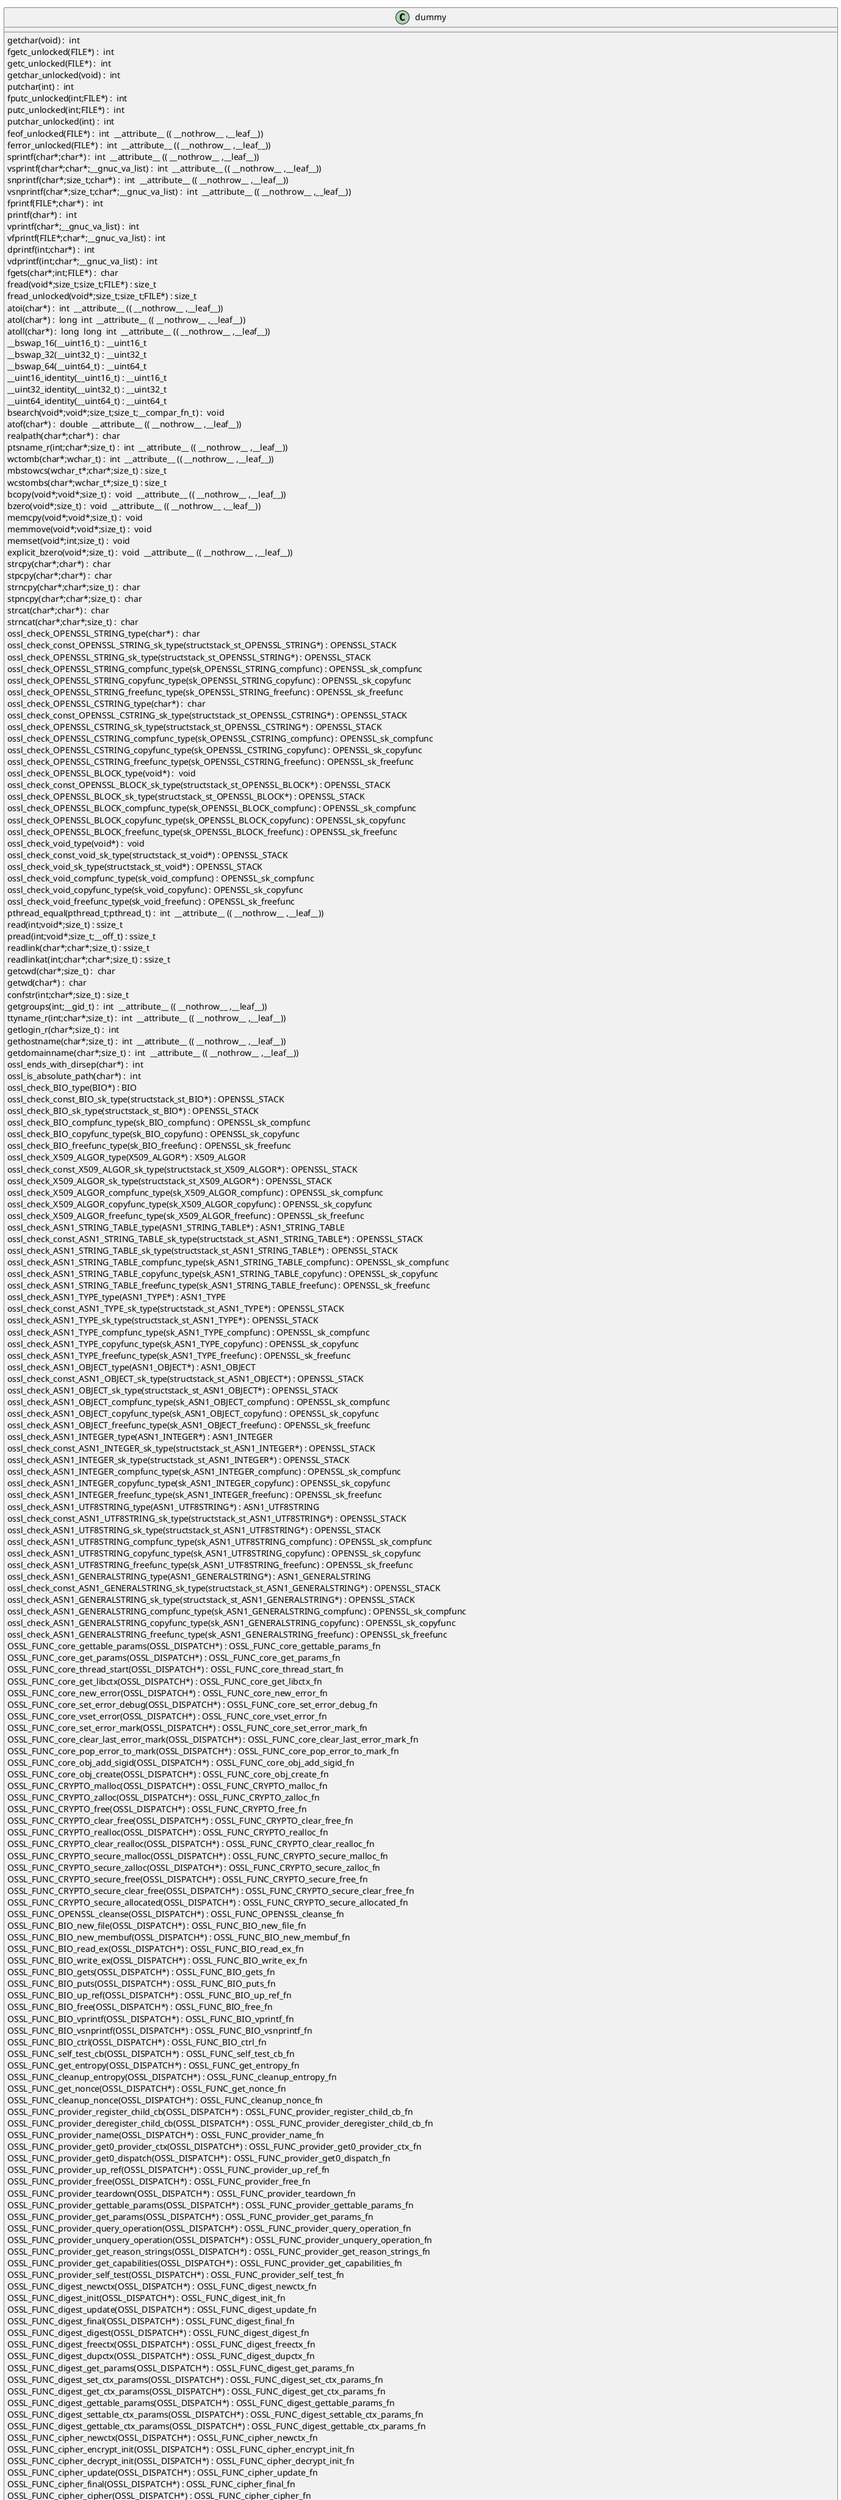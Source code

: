 @startuml
!pragma layout smetana
class dummy {
getchar(void) :  int  [[[./../../.././qc/crypto/asn1/asn1_lib.c.html#742]]]
fgetc_unlocked(FILE*) :  int  [[[./../../.././qc/crypto/asn1/asn1_lib.c.html#751]]]
getc_unlocked(FILE*) :  int  [[[./../../.././qc/crypto/asn1/asn1_lib.c.html#761]]]
getchar_unlocked(void) :  int  [[[./../../.././qc/crypto/asn1/asn1_lib.c.html#768]]]
putchar(int) :  int  [[[./../../.././qc/crypto/asn1/asn1_lib.c.html#777]]]
fputc_unlocked(int;FILE*) :  int  [[[./../../.././qc/crypto/asn1/asn1_lib.c.html#786]]]
putc_unlocked(int;FILE*) :  int  [[[./../../.././qc/crypto/asn1/asn1_lib.c.html#796]]]
putchar_unlocked(int) :  int  [[[./../../.././qc/crypto/asn1/asn1_lib.c.html#803]]]
feof_unlocked(FILE*) :  int  __attribute__ (( __nothrow__ ,__leaf__)) [[[./../../.././qc/crypto/asn1/asn1_lib.c.html#809]]]
ferror_unlocked(FILE*) :  int  __attribute__ (( __nothrow__ ,__leaf__)) [[[./../../.././qc/crypto/asn1/asn1_lib.c.html#816]]]
sprintf(char*;char*) :  int  __attribute__ (( __nothrow__ ,__leaf__)) [[[./../../.././qc/crypto/asn1/asn1_lib.c.html#835]]]
vsprintf(char*;char*;__gnuc_va_list) :  int  __attribute__ (( __nothrow__ ,__leaf__)) [[[./../../.././qc/crypto/asn1/asn1_lib.c.html#848]]]
snprintf(char*;size_t;char*) :  int  __attribute__ (( __nothrow__ ,__leaf__)) [[[./../../.././qc/crypto/asn1/asn1_lib.c.html#867]]]
vsnprintf(char*;size_t;char*;__gnuc_va_list) :  int  __attribute__ (( __nothrow__ ,__leaf__)) [[[./../../.././qc/crypto/asn1/asn1_lib.c.html#881]]]
fprintf(FILE*;char*) :  int  [[[./../../.././qc/crypto/asn1/asn1_lib.c.html#902]]]
printf(char*) :  int  [[[./../../.././qc/crypto/asn1/asn1_lib.c.html#909]]]
vprintf(char*;__gnuc_va_list) :  int  [[[./../../.././qc/crypto/asn1/asn1_lib.c.html#921]]]
vfprintf(FILE*;char*;__gnuc_va_list) :  int  [[[./../../.././qc/crypto/asn1/asn1_lib.c.html#931]]]
dprintf(int;char*) :  int  [[[./../../.././qc/crypto/asn1/asn1_lib.c.html#946]]]
vdprintf(int;char*;__gnuc_va_list) :  int  [[[./../../.././qc/crypto/asn1/asn1_lib.c.html#957]]]
fgets(char*;int;FILE*) :  char  [[[./../../.././qc/crypto/asn1/asn1_lib.c.html#976]]]
fread(void*;size_t;size_t;FILE*) : size_t [[[./../../.././qc/crypto/asn1/asn1_lib.c.html#1002]]]
fread_unlocked(void*;size_t;size_t;FILE*) : size_t [[[./../../.././qc/crypto/asn1/asn1_lib.c.html#1029]]]
atoi(char*) :  int  __attribute__ (( __nothrow__ ,__leaf__)) [[[./../../.././qc/crypto/asn1/asn1_lib.c.html#1239]]]
atol(char*) :  long  int  __attribute__ (( __nothrow__ ,__leaf__)) [[[./../../.././qc/crypto/asn1/asn1_lib.c.html#1244]]]
atoll(char*) :  long  long  int  __attribute__ (( __nothrow__ ,__leaf__)) [[[./../../.././qc/crypto/asn1/asn1_lib.c.html#1251]]]
__bswap_16(__uint16_t) : __uint16_t [[[./../../.././qc/crypto/asn1/asn1_lib.c.html#1404]]]
__bswap_32(__uint32_t) : __uint32_t [[[./../../.././qc/crypto/asn1/asn1_lib.c.html#1419]]]
__bswap_64(__uint64_t) : __uint64_t [[[./../../.././qc/crypto/asn1/asn1_lib.c.html#1429]]]
__uint16_identity(__uint16_t) : __uint16_t [[[./../../.././qc/crypto/asn1/asn1_lib.c.html#1441]]]
__uint32_identity(__uint32_t) : __uint32_t [[[./../../.././qc/crypto/asn1/asn1_lib.c.html#1447]]]
__uint64_identity(__uint64_t) : __uint64_t [[[./../../.././qc/crypto/asn1/asn1_lib.c.html#1453]]]
bsearch(void*;void*;size_t;size_t;__compar_fn_t) :  void  [[[./../../.././qc/crypto/asn1/asn1_lib.c.html#2121]]]
atof(char*) :  double  __attribute__ (( __nothrow__ ,__leaf__)) [[[./../../.././qc/crypto/asn1/asn1_lib.c.html#1]]]
realpath(char*;char*) :  char  [[[./../../.././qc/crypto/asn1/asn1_lib.c.html#1]]]
ptsname_r(int;char*;size_t) :  int  __attribute__ (( __nothrow__ ,__leaf__)) [[[./../../.././qc/crypto/asn1/asn1_lib.c.html#1]]]
wctomb(char*;wchar_t) :  int  __attribute__ (( __nothrow__ ,__leaf__)) [[[./../../.././qc/crypto/asn1/asn1_lib.c.html#1]]]
mbstowcs(wchar_t*;char*;size_t) : size_t [[[./../../.././qc/crypto/asn1/asn1_lib.c.html#1]]]
wcstombs(char*;wchar_t*;size_t) : size_t [[[./../../.././qc/crypto/asn1/asn1_lib.c.html#1]]]
bcopy(void*;void*;size_t) :  void  __attribute__ (( __nothrow__ ,__leaf__)) [[[./../../.././qc/crypto/asn1/asn1_lib.c.html#1]]]
bzero(void*;size_t) :  void  __attribute__ (( __nothrow__ ,__leaf__)) [[[./../../.././qc/crypto/asn1/asn1_lib.c.html#1]]]
memcpy(void*;void*;size_t) :  void  [[[./../../.././qc/crypto/asn1/asn1_lib.c.html#1]]]
memmove(void*;void*;size_t) :  void  [[[./../../.././qc/crypto/asn1/asn1_lib.c.html#1]]]
memset(void*;int;size_t) :  void  [[[./../../.././qc/crypto/asn1/asn1_lib.c.html#1]]]
explicit_bzero(void*;size_t) :  void  __attribute__ (( __nothrow__ ,__leaf__)) [[[./../../.././qc/crypto/asn1/asn1_lib.c.html#1]]]
strcpy(char*;char*) :  char  [[[./../../.././qc/crypto/asn1/asn1_lib.c.html#1]]]
stpcpy(char*;char*) :  char  [[[./../../.././qc/crypto/asn1/asn1_lib.c.html#1]]]
strncpy(char*;char*;size_t) :  char  [[[./../../.././qc/crypto/asn1/asn1_lib.c.html#1]]]
stpncpy(char*;char*;size_t) :  char  [[[./../../.././qc/crypto/asn1/asn1_lib.c.html#1]]]
strcat(char*;char*) :  char  [[[./../../.././qc/crypto/asn1/asn1_lib.c.html#1]]]
strncat(char*;char*;size_t) :  char  [[[./../../.././qc/crypto/asn1/asn1_lib.c.html#1]]]
ossl_check_OPENSSL_STRING_type(char*) :  char  [[[./../../.././qc/crypto/asn1/asn1_lib.c.html#1]]]
ossl_check_const_OPENSSL_STRING_sk_type(structstack_st_OPENSSL_STRING*) : OPENSSL_STACK [[[./../../.././qc/crypto/asn1/asn1_lib.c.html#1]]]
ossl_check_OPENSSL_STRING_sk_type(structstack_st_OPENSSL_STRING*) : OPENSSL_STACK [[[./../../.././qc/crypto/asn1/asn1_lib.c.html#1]]]
ossl_check_OPENSSL_STRING_compfunc_type(sk_OPENSSL_STRING_compfunc) : OPENSSL_sk_compfunc [[[./../../.././qc/crypto/asn1/asn1_lib.c.html#1]]]
ossl_check_OPENSSL_STRING_copyfunc_type(sk_OPENSSL_STRING_copyfunc) : OPENSSL_sk_copyfunc [[[./../../.././qc/crypto/asn1/asn1_lib.c.html#1]]]
ossl_check_OPENSSL_STRING_freefunc_type(sk_OPENSSL_STRING_freefunc) : OPENSSL_sk_freefunc [[[./../../.././qc/crypto/asn1/asn1_lib.c.html#1]]]
ossl_check_OPENSSL_CSTRING_type(char*) :  char  [[[./../../.././qc/crypto/asn1/asn1_lib.c.html#1]]]
ossl_check_const_OPENSSL_CSTRING_sk_type(structstack_st_OPENSSL_CSTRING*) : OPENSSL_STACK [[[./../../.././qc/crypto/asn1/asn1_lib.c.html#1]]]
ossl_check_OPENSSL_CSTRING_sk_type(structstack_st_OPENSSL_CSTRING*) : OPENSSL_STACK [[[./../../.././qc/crypto/asn1/asn1_lib.c.html#1]]]
ossl_check_OPENSSL_CSTRING_compfunc_type(sk_OPENSSL_CSTRING_compfunc) : OPENSSL_sk_compfunc [[[./../../.././qc/crypto/asn1/asn1_lib.c.html#1]]]
ossl_check_OPENSSL_CSTRING_copyfunc_type(sk_OPENSSL_CSTRING_copyfunc) : OPENSSL_sk_copyfunc [[[./../../.././qc/crypto/asn1/asn1_lib.c.html#1]]]
ossl_check_OPENSSL_CSTRING_freefunc_type(sk_OPENSSL_CSTRING_freefunc) : OPENSSL_sk_freefunc [[[./../../.././qc/crypto/asn1/asn1_lib.c.html#1]]]
ossl_check_OPENSSL_BLOCK_type(void*) :  void  [[[./../../.././qc/crypto/asn1/asn1_lib.c.html#1]]]
ossl_check_const_OPENSSL_BLOCK_sk_type(structstack_st_OPENSSL_BLOCK*) : OPENSSL_STACK [[[./../../.././qc/crypto/asn1/asn1_lib.c.html#1]]]
ossl_check_OPENSSL_BLOCK_sk_type(structstack_st_OPENSSL_BLOCK*) : OPENSSL_STACK [[[./../../.././qc/crypto/asn1/asn1_lib.c.html#1]]]
ossl_check_OPENSSL_BLOCK_compfunc_type(sk_OPENSSL_BLOCK_compfunc) : OPENSSL_sk_compfunc [[[./../../.././qc/crypto/asn1/asn1_lib.c.html#1]]]
ossl_check_OPENSSL_BLOCK_copyfunc_type(sk_OPENSSL_BLOCK_copyfunc) : OPENSSL_sk_copyfunc [[[./../../.././qc/crypto/asn1/asn1_lib.c.html#1]]]
ossl_check_OPENSSL_BLOCK_freefunc_type(sk_OPENSSL_BLOCK_freefunc) : OPENSSL_sk_freefunc [[[./../../.././qc/crypto/asn1/asn1_lib.c.html#1]]]
ossl_check_void_type(void*) :  void  [[[./../../.././qc/crypto/asn1/asn1_lib.c.html#1]]]
ossl_check_const_void_sk_type(structstack_st_void*) : OPENSSL_STACK [[[./../../.././qc/crypto/asn1/asn1_lib.c.html#1]]]
ossl_check_void_sk_type(structstack_st_void*) : OPENSSL_STACK [[[./../../.././qc/crypto/asn1/asn1_lib.c.html#1]]]
ossl_check_void_compfunc_type(sk_void_compfunc) : OPENSSL_sk_compfunc [[[./../../.././qc/crypto/asn1/asn1_lib.c.html#1]]]
ossl_check_void_copyfunc_type(sk_void_copyfunc) : OPENSSL_sk_copyfunc [[[./../../.././qc/crypto/asn1/asn1_lib.c.html#1]]]
ossl_check_void_freefunc_type(sk_void_freefunc) : OPENSSL_sk_freefunc [[[./../../.././qc/crypto/asn1/asn1_lib.c.html#1]]]
pthread_equal(pthread_t;pthread_t) :  int  __attribute__ (( __nothrow__ ,__leaf__)) [[[./../../.././qc/crypto/asn1/asn1_lib.c.html#1]]]
read(int;void*;size_t) : ssize_t [[[./../../.././qc/crypto/asn1/asn1_lib.c.html#1]]]
pread(int;void*;size_t;__off_t) : ssize_t [[[./../../.././qc/crypto/asn1/asn1_lib.c.html#1]]]
readlink(char*;char*;size_t) : ssize_t [[[./../../.././qc/crypto/asn1/asn1_lib.c.html#1]]]
readlinkat(int;char*;char*;size_t) : ssize_t [[[./../../.././qc/crypto/asn1/asn1_lib.c.html#1]]]
getcwd(char*;size_t) :  char  [[[./../../.././qc/crypto/asn1/asn1_lib.c.html#1]]]
getwd(char*) :  char  [[[./../../.././qc/crypto/asn1/asn1_lib.c.html#1]]]
confstr(int;char*;size_t) : size_t [[[./../../.././qc/crypto/asn1/asn1_lib.c.html#1]]]
getgroups(int;__gid_t) :  int  __attribute__ (( __nothrow__ ,__leaf__)) [[[./../../.././qc/crypto/asn1/asn1_lib.c.html#1]]]
ttyname_r(int;char*;size_t) :  int  __attribute__ (( __nothrow__ ,__leaf__)) [[[./../../.././qc/crypto/asn1/asn1_lib.c.html#1]]]
getlogin_r(char*;size_t) :  int  [[[./../../.././qc/crypto/asn1/asn1_lib.c.html#1]]]
gethostname(char*;size_t) :  int  __attribute__ (( __nothrow__ ,__leaf__)) [[[./../../.././qc/crypto/asn1/asn1_lib.c.html#1]]]
getdomainname(char*;size_t) :  int  __attribute__ (( __nothrow__ ,__leaf__)) [[[./../../.././qc/crypto/asn1/asn1_lib.c.html#1]]]
ossl_ends_with_dirsep(char*) :  int  [[[./../../.././qc/crypto/asn1/asn1_lib.c.html#1]]]
ossl_is_absolute_path(char*) :  int  [[[./../../.././qc/crypto/asn1/asn1_lib.c.html#1]]]
ossl_check_BIO_type(BIO*) : BIO [[[./../../.././qc/crypto/asn1/asn1_lib.c.html#1]]]
ossl_check_const_BIO_sk_type(structstack_st_BIO*) : OPENSSL_STACK [[[./../../.././qc/crypto/asn1/asn1_lib.c.html#1]]]
ossl_check_BIO_sk_type(structstack_st_BIO*) : OPENSSL_STACK [[[./../../.././qc/crypto/asn1/asn1_lib.c.html#1]]]
ossl_check_BIO_compfunc_type(sk_BIO_compfunc) : OPENSSL_sk_compfunc [[[./../../.././qc/crypto/asn1/asn1_lib.c.html#1]]]
ossl_check_BIO_copyfunc_type(sk_BIO_copyfunc) : OPENSSL_sk_copyfunc [[[./../../.././qc/crypto/asn1/asn1_lib.c.html#1]]]
ossl_check_BIO_freefunc_type(sk_BIO_freefunc) : OPENSSL_sk_freefunc [[[./../../.././qc/crypto/asn1/asn1_lib.c.html#1]]]
ossl_check_X509_ALGOR_type(X509_ALGOR*) : X509_ALGOR [[[./../../.././qc/crypto/asn1/asn1_lib.c.html#1]]]
ossl_check_const_X509_ALGOR_sk_type(structstack_st_X509_ALGOR*) : OPENSSL_STACK [[[./../../.././qc/crypto/asn1/asn1_lib.c.html#1]]]
ossl_check_X509_ALGOR_sk_type(structstack_st_X509_ALGOR*) : OPENSSL_STACK [[[./../../.././qc/crypto/asn1/asn1_lib.c.html#1]]]
ossl_check_X509_ALGOR_compfunc_type(sk_X509_ALGOR_compfunc) : OPENSSL_sk_compfunc [[[./../../.././qc/crypto/asn1/asn1_lib.c.html#1]]]
ossl_check_X509_ALGOR_copyfunc_type(sk_X509_ALGOR_copyfunc) : OPENSSL_sk_copyfunc [[[./../../.././qc/crypto/asn1/asn1_lib.c.html#1]]]
ossl_check_X509_ALGOR_freefunc_type(sk_X509_ALGOR_freefunc) : OPENSSL_sk_freefunc [[[./../../.././qc/crypto/asn1/asn1_lib.c.html#1]]]
ossl_check_ASN1_STRING_TABLE_type(ASN1_STRING_TABLE*) : ASN1_STRING_TABLE [[[./../../.././qc/crypto/asn1/asn1_lib.c.html#1]]]
ossl_check_const_ASN1_STRING_TABLE_sk_type(structstack_st_ASN1_STRING_TABLE*) : OPENSSL_STACK [[[./../../.././qc/crypto/asn1/asn1_lib.c.html#1]]]
ossl_check_ASN1_STRING_TABLE_sk_type(structstack_st_ASN1_STRING_TABLE*) : OPENSSL_STACK [[[./../../.././qc/crypto/asn1/asn1_lib.c.html#1]]]
ossl_check_ASN1_STRING_TABLE_compfunc_type(sk_ASN1_STRING_TABLE_compfunc) : OPENSSL_sk_compfunc [[[./../../.././qc/crypto/asn1/asn1_lib.c.html#1]]]
ossl_check_ASN1_STRING_TABLE_copyfunc_type(sk_ASN1_STRING_TABLE_copyfunc) : OPENSSL_sk_copyfunc [[[./../../.././qc/crypto/asn1/asn1_lib.c.html#1]]]
ossl_check_ASN1_STRING_TABLE_freefunc_type(sk_ASN1_STRING_TABLE_freefunc) : OPENSSL_sk_freefunc [[[./../../.././qc/crypto/asn1/asn1_lib.c.html#1]]]
ossl_check_ASN1_TYPE_type(ASN1_TYPE*) : ASN1_TYPE [[[./../../.././qc/crypto/asn1/asn1_lib.c.html#1]]]
ossl_check_const_ASN1_TYPE_sk_type(structstack_st_ASN1_TYPE*) : OPENSSL_STACK [[[./../../.././qc/crypto/asn1/asn1_lib.c.html#1]]]
ossl_check_ASN1_TYPE_sk_type(structstack_st_ASN1_TYPE*) : OPENSSL_STACK [[[./../../.././qc/crypto/asn1/asn1_lib.c.html#1]]]
ossl_check_ASN1_TYPE_compfunc_type(sk_ASN1_TYPE_compfunc) : OPENSSL_sk_compfunc [[[./../../.././qc/crypto/asn1/asn1_lib.c.html#1]]]
ossl_check_ASN1_TYPE_copyfunc_type(sk_ASN1_TYPE_copyfunc) : OPENSSL_sk_copyfunc [[[./../../.././qc/crypto/asn1/asn1_lib.c.html#1]]]
ossl_check_ASN1_TYPE_freefunc_type(sk_ASN1_TYPE_freefunc) : OPENSSL_sk_freefunc [[[./../../.././qc/crypto/asn1/asn1_lib.c.html#1]]]
ossl_check_ASN1_OBJECT_type(ASN1_OBJECT*) : ASN1_OBJECT [[[./../../.././qc/crypto/asn1/asn1_lib.c.html#1]]]
ossl_check_const_ASN1_OBJECT_sk_type(structstack_st_ASN1_OBJECT*) : OPENSSL_STACK [[[./../../.././qc/crypto/asn1/asn1_lib.c.html#1]]]
ossl_check_ASN1_OBJECT_sk_type(structstack_st_ASN1_OBJECT*) : OPENSSL_STACK [[[./../../.././qc/crypto/asn1/asn1_lib.c.html#1]]]
ossl_check_ASN1_OBJECT_compfunc_type(sk_ASN1_OBJECT_compfunc) : OPENSSL_sk_compfunc [[[./../../.././qc/crypto/asn1/asn1_lib.c.html#1]]]
ossl_check_ASN1_OBJECT_copyfunc_type(sk_ASN1_OBJECT_copyfunc) : OPENSSL_sk_copyfunc [[[./../../.././qc/crypto/asn1/asn1_lib.c.html#1]]]
ossl_check_ASN1_OBJECT_freefunc_type(sk_ASN1_OBJECT_freefunc) : OPENSSL_sk_freefunc [[[./../../.././qc/crypto/asn1/asn1_lib.c.html#1]]]
ossl_check_ASN1_INTEGER_type(ASN1_INTEGER*) : ASN1_INTEGER [[[./../../.././qc/crypto/asn1/asn1_lib.c.html#1]]]
ossl_check_const_ASN1_INTEGER_sk_type(structstack_st_ASN1_INTEGER*) : OPENSSL_STACK [[[./../../.././qc/crypto/asn1/asn1_lib.c.html#1]]]
ossl_check_ASN1_INTEGER_sk_type(structstack_st_ASN1_INTEGER*) : OPENSSL_STACK [[[./../../.././qc/crypto/asn1/asn1_lib.c.html#1]]]
ossl_check_ASN1_INTEGER_compfunc_type(sk_ASN1_INTEGER_compfunc) : OPENSSL_sk_compfunc [[[./../../.././qc/crypto/asn1/asn1_lib.c.html#1]]]
ossl_check_ASN1_INTEGER_copyfunc_type(sk_ASN1_INTEGER_copyfunc) : OPENSSL_sk_copyfunc [[[./../../.././qc/crypto/asn1/asn1_lib.c.html#1]]]
ossl_check_ASN1_INTEGER_freefunc_type(sk_ASN1_INTEGER_freefunc) : OPENSSL_sk_freefunc [[[./../../.././qc/crypto/asn1/asn1_lib.c.html#1]]]
ossl_check_ASN1_UTF8STRING_type(ASN1_UTF8STRING*) : ASN1_UTF8STRING [[[./../../.././qc/crypto/asn1/asn1_lib.c.html#1]]]
ossl_check_const_ASN1_UTF8STRING_sk_type(structstack_st_ASN1_UTF8STRING*) : OPENSSL_STACK [[[./../../.././qc/crypto/asn1/asn1_lib.c.html#1]]]
ossl_check_ASN1_UTF8STRING_sk_type(structstack_st_ASN1_UTF8STRING*) : OPENSSL_STACK [[[./../../.././qc/crypto/asn1/asn1_lib.c.html#1]]]
ossl_check_ASN1_UTF8STRING_compfunc_type(sk_ASN1_UTF8STRING_compfunc) : OPENSSL_sk_compfunc [[[./../../.././qc/crypto/asn1/asn1_lib.c.html#1]]]
ossl_check_ASN1_UTF8STRING_copyfunc_type(sk_ASN1_UTF8STRING_copyfunc) : OPENSSL_sk_copyfunc [[[./../../.././qc/crypto/asn1/asn1_lib.c.html#1]]]
ossl_check_ASN1_UTF8STRING_freefunc_type(sk_ASN1_UTF8STRING_freefunc) : OPENSSL_sk_freefunc [[[./../../.././qc/crypto/asn1/asn1_lib.c.html#1]]]
ossl_check_ASN1_GENERALSTRING_type(ASN1_GENERALSTRING*) : ASN1_GENERALSTRING [[[./../../.././qc/crypto/asn1/asn1_lib.c.html#1]]]
ossl_check_const_ASN1_GENERALSTRING_sk_type(structstack_st_ASN1_GENERALSTRING*) : OPENSSL_STACK [[[./../../.././qc/crypto/asn1/asn1_lib.c.html#1]]]
ossl_check_ASN1_GENERALSTRING_sk_type(structstack_st_ASN1_GENERALSTRING*) : OPENSSL_STACK [[[./../../.././qc/crypto/asn1/asn1_lib.c.html#1]]]
ossl_check_ASN1_GENERALSTRING_compfunc_type(sk_ASN1_GENERALSTRING_compfunc) : OPENSSL_sk_compfunc [[[./../../.././qc/crypto/asn1/asn1_lib.c.html#1]]]
ossl_check_ASN1_GENERALSTRING_copyfunc_type(sk_ASN1_GENERALSTRING_copyfunc) : OPENSSL_sk_copyfunc [[[./../../.././qc/crypto/asn1/asn1_lib.c.html#1]]]
ossl_check_ASN1_GENERALSTRING_freefunc_type(sk_ASN1_GENERALSTRING_freefunc) : OPENSSL_sk_freefunc [[[./../../.././qc/crypto/asn1/asn1_lib.c.html#1]]]
OSSL_FUNC_core_gettable_params(OSSL_DISPATCH*) : OSSL_FUNC_core_gettable_params_fn [[[./../../.././qc/crypto/asn1/asn1_lib.c.html#1]]]
OSSL_FUNC_core_get_params(OSSL_DISPATCH*) : OSSL_FUNC_core_get_params_fn [[[./../../.././qc/crypto/asn1/asn1_lib.c.html#1]]]
OSSL_FUNC_core_thread_start(OSSL_DISPATCH*) : OSSL_FUNC_core_thread_start_fn [[[./../../.././qc/crypto/asn1/asn1_lib.c.html#1]]]
OSSL_FUNC_core_get_libctx(OSSL_DISPATCH*) : OSSL_FUNC_core_get_libctx_fn [[[./../../.././qc/crypto/asn1/asn1_lib.c.html#1]]]
OSSL_FUNC_core_new_error(OSSL_DISPATCH*) : OSSL_FUNC_core_new_error_fn [[[./../../.././qc/crypto/asn1/asn1_lib.c.html#1]]]
OSSL_FUNC_core_set_error_debug(OSSL_DISPATCH*) : OSSL_FUNC_core_set_error_debug_fn [[[./../../.././qc/crypto/asn1/asn1_lib.c.html#1]]]
OSSL_FUNC_core_vset_error(OSSL_DISPATCH*) : OSSL_FUNC_core_vset_error_fn [[[./../../.././qc/crypto/asn1/asn1_lib.c.html#1]]]
OSSL_FUNC_core_set_error_mark(OSSL_DISPATCH*) : OSSL_FUNC_core_set_error_mark_fn [[[./../../.././qc/crypto/asn1/asn1_lib.c.html#1]]]
OSSL_FUNC_core_clear_last_error_mark(OSSL_DISPATCH*) : OSSL_FUNC_core_clear_last_error_mark_fn [[[./../../.././qc/crypto/asn1/asn1_lib.c.html#1]]]
OSSL_FUNC_core_pop_error_to_mark(OSSL_DISPATCH*) : OSSL_FUNC_core_pop_error_to_mark_fn [[[./../../.././qc/crypto/asn1/asn1_lib.c.html#1]]]
OSSL_FUNC_core_obj_add_sigid(OSSL_DISPATCH*) : OSSL_FUNC_core_obj_add_sigid_fn [[[./../../.././qc/crypto/asn1/asn1_lib.c.html#1]]]
OSSL_FUNC_core_obj_create(OSSL_DISPATCH*) : OSSL_FUNC_core_obj_create_fn [[[./../../.././qc/crypto/asn1/asn1_lib.c.html#1]]]
OSSL_FUNC_CRYPTO_malloc(OSSL_DISPATCH*) : OSSL_FUNC_CRYPTO_malloc_fn [[[./../../.././qc/crypto/asn1/asn1_lib.c.html#1]]]
OSSL_FUNC_CRYPTO_zalloc(OSSL_DISPATCH*) : OSSL_FUNC_CRYPTO_zalloc_fn [[[./../../.././qc/crypto/asn1/asn1_lib.c.html#1]]]
OSSL_FUNC_CRYPTO_free(OSSL_DISPATCH*) : OSSL_FUNC_CRYPTO_free_fn [[[./../../.././qc/crypto/asn1/asn1_lib.c.html#1]]]
OSSL_FUNC_CRYPTO_clear_free(OSSL_DISPATCH*) : OSSL_FUNC_CRYPTO_clear_free_fn [[[./../../.././qc/crypto/asn1/asn1_lib.c.html#1]]]
OSSL_FUNC_CRYPTO_realloc(OSSL_DISPATCH*) : OSSL_FUNC_CRYPTO_realloc_fn [[[./../../.././qc/crypto/asn1/asn1_lib.c.html#1]]]
OSSL_FUNC_CRYPTO_clear_realloc(OSSL_DISPATCH*) : OSSL_FUNC_CRYPTO_clear_realloc_fn [[[./../../.././qc/crypto/asn1/asn1_lib.c.html#1]]]
OSSL_FUNC_CRYPTO_secure_malloc(OSSL_DISPATCH*) : OSSL_FUNC_CRYPTO_secure_malloc_fn [[[./../../.././qc/crypto/asn1/asn1_lib.c.html#1]]]
OSSL_FUNC_CRYPTO_secure_zalloc(OSSL_DISPATCH*) : OSSL_FUNC_CRYPTO_secure_zalloc_fn [[[./../../.././qc/crypto/asn1/asn1_lib.c.html#1]]]
OSSL_FUNC_CRYPTO_secure_free(OSSL_DISPATCH*) : OSSL_FUNC_CRYPTO_secure_free_fn [[[./../../.././qc/crypto/asn1/asn1_lib.c.html#1]]]
OSSL_FUNC_CRYPTO_secure_clear_free(OSSL_DISPATCH*) : OSSL_FUNC_CRYPTO_secure_clear_free_fn [[[./../../.././qc/crypto/asn1/asn1_lib.c.html#1]]]
OSSL_FUNC_CRYPTO_secure_allocated(OSSL_DISPATCH*) : OSSL_FUNC_CRYPTO_secure_allocated_fn [[[./../../.././qc/crypto/asn1/asn1_lib.c.html#1]]]
OSSL_FUNC_OPENSSL_cleanse(OSSL_DISPATCH*) : OSSL_FUNC_OPENSSL_cleanse_fn [[[./../../.././qc/crypto/asn1/asn1_lib.c.html#1]]]
OSSL_FUNC_BIO_new_file(OSSL_DISPATCH*) : OSSL_FUNC_BIO_new_file_fn [[[./../../.././qc/crypto/asn1/asn1_lib.c.html#1]]]
OSSL_FUNC_BIO_new_membuf(OSSL_DISPATCH*) : OSSL_FUNC_BIO_new_membuf_fn [[[./../../.././qc/crypto/asn1/asn1_lib.c.html#1]]]
OSSL_FUNC_BIO_read_ex(OSSL_DISPATCH*) : OSSL_FUNC_BIO_read_ex_fn [[[./../../.././qc/crypto/asn1/asn1_lib.c.html#1]]]
OSSL_FUNC_BIO_write_ex(OSSL_DISPATCH*) : OSSL_FUNC_BIO_write_ex_fn [[[./../../.././qc/crypto/asn1/asn1_lib.c.html#1]]]
OSSL_FUNC_BIO_gets(OSSL_DISPATCH*) : OSSL_FUNC_BIO_gets_fn [[[./../../.././qc/crypto/asn1/asn1_lib.c.html#1]]]
OSSL_FUNC_BIO_puts(OSSL_DISPATCH*) : OSSL_FUNC_BIO_puts_fn [[[./../../.././qc/crypto/asn1/asn1_lib.c.html#1]]]
OSSL_FUNC_BIO_up_ref(OSSL_DISPATCH*) : OSSL_FUNC_BIO_up_ref_fn [[[./../../.././qc/crypto/asn1/asn1_lib.c.html#1]]]
OSSL_FUNC_BIO_free(OSSL_DISPATCH*) : OSSL_FUNC_BIO_free_fn [[[./../../.././qc/crypto/asn1/asn1_lib.c.html#1]]]
OSSL_FUNC_BIO_vprintf(OSSL_DISPATCH*) : OSSL_FUNC_BIO_vprintf_fn [[[./../../.././qc/crypto/asn1/asn1_lib.c.html#1]]]
OSSL_FUNC_BIO_vsnprintf(OSSL_DISPATCH*) : OSSL_FUNC_BIO_vsnprintf_fn [[[./../../.././qc/crypto/asn1/asn1_lib.c.html#1]]]
OSSL_FUNC_BIO_ctrl(OSSL_DISPATCH*) : OSSL_FUNC_BIO_ctrl_fn [[[./../../.././qc/crypto/asn1/asn1_lib.c.html#1]]]
OSSL_FUNC_self_test_cb(OSSL_DISPATCH*) : OSSL_FUNC_self_test_cb_fn [[[./../../.././qc/crypto/asn1/asn1_lib.c.html#1]]]
OSSL_FUNC_get_entropy(OSSL_DISPATCH*) : OSSL_FUNC_get_entropy_fn [[[./../../.././qc/crypto/asn1/asn1_lib.c.html#1]]]
OSSL_FUNC_cleanup_entropy(OSSL_DISPATCH*) : OSSL_FUNC_cleanup_entropy_fn [[[./../../.././qc/crypto/asn1/asn1_lib.c.html#1]]]
OSSL_FUNC_get_nonce(OSSL_DISPATCH*) : OSSL_FUNC_get_nonce_fn [[[./../../.././qc/crypto/asn1/asn1_lib.c.html#1]]]
OSSL_FUNC_cleanup_nonce(OSSL_DISPATCH*) : OSSL_FUNC_cleanup_nonce_fn [[[./../../.././qc/crypto/asn1/asn1_lib.c.html#1]]]
OSSL_FUNC_provider_register_child_cb(OSSL_DISPATCH*) : OSSL_FUNC_provider_register_child_cb_fn [[[./../../.././qc/crypto/asn1/asn1_lib.c.html#1]]]
OSSL_FUNC_provider_deregister_child_cb(OSSL_DISPATCH*) : OSSL_FUNC_provider_deregister_child_cb_fn [[[./../../.././qc/crypto/asn1/asn1_lib.c.html#1]]]
OSSL_FUNC_provider_name(OSSL_DISPATCH*) : OSSL_FUNC_provider_name_fn [[[./../../.././qc/crypto/asn1/asn1_lib.c.html#1]]]
OSSL_FUNC_provider_get0_provider_ctx(OSSL_DISPATCH*) : OSSL_FUNC_provider_get0_provider_ctx_fn [[[./../../.././qc/crypto/asn1/asn1_lib.c.html#1]]]
OSSL_FUNC_provider_get0_dispatch(OSSL_DISPATCH*) : OSSL_FUNC_provider_get0_dispatch_fn [[[./../../.././qc/crypto/asn1/asn1_lib.c.html#1]]]
OSSL_FUNC_provider_up_ref(OSSL_DISPATCH*) : OSSL_FUNC_provider_up_ref_fn [[[./../../.././qc/crypto/asn1/asn1_lib.c.html#1]]]
OSSL_FUNC_provider_free(OSSL_DISPATCH*) : OSSL_FUNC_provider_free_fn [[[./../../.././qc/crypto/asn1/asn1_lib.c.html#1]]]
OSSL_FUNC_provider_teardown(OSSL_DISPATCH*) : OSSL_FUNC_provider_teardown_fn [[[./../../.././qc/crypto/asn1/asn1_lib.c.html#1]]]
OSSL_FUNC_provider_gettable_params(OSSL_DISPATCH*) : OSSL_FUNC_provider_gettable_params_fn [[[./../../.././qc/crypto/asn1/asn1_lib.c.html#1]]]
OSSL_FUNC_provider_get_params(OSSL_DISPATCH*) : OSSL_FUNC_provider_get_params_fn [[[./../../.././qc/crypto/asn1/asn1_lib.c.html#1]]]
OSSL_FUNC_provider_query_operation(OSSL_DISPATCH*) : OSSL_FUNC_provider_query_operation_fn [[[./../../.././qc/crypto/asn1/asn1_lib.c.html#1]]]
OSSL_FUNC_provider_unquery_operation(OSSL_DISPATCH*) : OSSL_FUNC_provider_unquery_operation_fn [[[./../../.././qc/crypto/asn1/asn1_lib.c.html#1]]]
OSSL_FUNC_provider_get_reason_strings(OSSL_DISPATCH*) : OSSL_FUNC_provider_get_reason_strings_fn [[[./../../.././qc/crypto/asn1/asn1_lib.c.html#1]]]
OSSL_FUNC_provider_get_capabilities(OSSL_DISPATCH*) : OSSL_FUNC_provider_get_capabilities_fn [[[./../../.././qc/crypto/asn1/asn1_lib.c.html#1]]]
OSSL_FUNC_provider_self_test(OSSL_DISPATCH*) : OSSL_FUNC_provider_self_test_fn [[[./../../.././qc/crypto/asn1/asn1_lib.c.html#1]]]
OSSL_FUNC_digest_newctx(OSSL_DISPATCH*) : OSSL_FUNC_digest_newctx_fn [[[./../../.././qc/crypto/asn1/asn1_lib.c.html#1]]]
OSSL_FUNC_digest_init(OSSL_DISPATCH*) : OSSL_FUNC_digest_init_fn [[[./../../.././qc/crypto/asn1/asn1_lib.c.html#1]]]
OSSL_FUNC_digest_update(OSSL_DISPATCH*) : OSSL_FUNC_digest_update_fn [[[./../../.././qc/crypto/asn1/asn1_lib.c.html#1]]]
OSSL_FUNC_digest_final(OSSL_DISPATCH*) : OSSL_FUNC_digest_final_fn [[[./../../.././qc/crypto/asn1/asn1_lib.c.html#1]]]
OSSL_FUNC_digest_digest(OSSL_DISPATCH*) : OSSL_FUNC_digest_digest_fn [[[./../../.././qc/crypto/asn1/asn1_lib.c.html#1]]]
OSSL_FUNC_digest_freectx(OSSL_DISPATCH*) : OSSL_FUNC_digest_freectx_fn [[[./../../.././qc/crypto/asn1/asn1_lib.c.html#1]]]
OSSL_FUNC_digest_dupctx(OSSL_DISPATCH*) : OSSL_FUNC_digest_dupctx_fn [[[./../../.././qc/crypto/asn1/asn1_lib.c.html#1]]]
OSSL_FUNC_digest_get_params(OSSL_DISPATCH*) : OSSL_FUNC_digest_get_params_fn [[[./../../.././qc/crypto/asn1/asn1_lib.c.html#1]]]
OSSL_FUNC_digest_set_ctx_params(OSSL_DISPATCH*) : OSSL_FUNC_digest_set_ctx_params_fn [[[./../../.././qc/crypto/asn1/asn1_lib.c.html#1]]]
OSSL_FUNC_digest_get_ctx_params(OSSL_DISPATCH*) : OSSL_FUNC_digest_get_ctx_params_fn [[[./../../.././qc/crypto/asn1/asn1_lib.c.html#1]]]
OSSL_FUNC_digest_gettable_params(OSSL_DISPATCH*) : OSSL_FUNC_digest_gettable_params_fn [[[./../../.././qc/crypto/asn1/asn1_lib.c.html#1]]]
OSSL_FUNC_digest_settable_ctx_params(OSSL_DISPATCH*) : OSSL_FUNC_digest_settable_ctx_params_fn [[[./../../.././qc/crypto/asn1/asn1_lib.c.html#1]]]
OSSL_FUNC_digest_gettable_ctx_params(OSSL_DISPATCH*) : OSSL_FUNC_digest_gettable_ctx_params_fn [[[./../../.././qc/crypto/asn1/asn1_lib.c.html#1]]]
OSSL_FUNC_cipher_newctx(OSSL_DISPATCH*) : OSSL_FUNC_cipher_newctx_fn [[[./../../.././qc/crypto/asn1/asn1_lib.c.html#1]]]
OSSL_FUNC_cipher_encrypt_init(OSSL_DISPATCH*) : OSSL_FUNC_cipher_encrypt_init_fn [[[./../../.././qc/crypto/asn1/asn1_lib.c.html#1]]]
OSSL_FUNC_cipher_decrypt_init(OSSL_DISPATCH*) : OSSL_FUNC_cipher_decrypt_init_fn [[[./../../.././qc/crypto/asn1/asn1_lib.c.html#1]]]
OSSL_FUNC_cipher_update(OSSL_DISPATCH*) : OSSL_FUNC_cipher_update_fn [[[./../../.././qc/crypto/asn1/asn1_lib.c.html#1]]]
OSSL_FUNC_cipher_final(OSSL_DISPATCH*) : OSSL_FUNC_cipher_final_fn [[[./../../.././qc/crypto/asn1/asn1_lib.c.html#1]]]
OSSL_FUNC_cipher_cipher(OSSL_DISPATCH*) : OSSL_FUNC_cipher_cipher_fn [[[./../../.././qc/crypto/asn1/asn1_lib.c.html#1]]]
OSSL_FUNC_cipher_freectx(OSSL_DISPATCH*) : OSSL_FUNC_cipher_freectx_fn [[[./../../.././qc/crypto/asn1/asn1_lib.c.html#1]]]
OSSL_FUNC_cipher_dupctx(OSSL_DISPATCH*) : OSSL_FUNC_cipher_dupctx_fn [[[./../../.././qc/crypto/asn1/asn1_lib.c.html#1]]]
OSSL_FUNC_cipher_get_params(OSSL_DISPATCH*) : OSSL_FUNC_cipher_get_params_fn [[[./../../.././qc/crypto/asn1/asn1_lib.c.html#1]]]
OSSL_FUNC_cipher_get_ctx_params(OSSL_DISPATCH*) : OSSL_FUNC_cipher_get_ctx_params_fn [[[./../../.././qc/crypto/asn1/asn1_lib.c.html#1]]]
OSSL_FUNC_cipher_set_ctx_params(OSSL_DISPATCH*) : OSSL_FUNC_cipher_set_ctx_params_fn [[[./../../.././qc/crypto/asn1/asn1_lib.c.html#1]]]
OSSL_FUNC_cipher_gettable_params(OSSL_DISPATCH*) : OSSL_FUNC_cipher_gettable_params_fn [[[./../../.././qc/crypto/asn1/asn1_lib.c.html#1]]]
OSSL_FUNC_cipher_settable_ctx_params(OSSL_DISPATCH*) : OSSL_FUNC_cipher_settable_ctx_params_fn [[[./../../.././qc/crypto/asn1/asn1_lib.c.html#1]]]
OSSL_FUNC_cipher_gettable_ctx_params(OSSL_DISPATCH*) : OSSL_FUNC_cipher_gettable_ctx_params_fn [[[./../../.././qc/crypto/asn1/asn1_lib.c.html#1]]]
OSSL_FUNC_mac_newctx(OSSL_DISPATCH*) : OSSL_FUNC_mac_newctx_fn [[[./../../.././qc/crypto/asn1/asn1_lib.c.html#1]]]
OSSL_FUNC_mac_dupctx(OSSL_DISPATCH*) : OSSL_FUNC_mac_dupctx_fn [[[./../../.././qc/crypto/asn1/asn1_lib.c.html#1]]]
OSSL_FUNC_mac_freectx(OSSL_DISPATCH*) : OSSL_FUNC_mac_freectx_fn [[[./../../.././qc/crypto/asn1/asn1_lib.c.html#1]]]
OSSL_FUNC_mac_init(OSSL_DISPATCH*) : OSSL_FUNC_mac_init_fn [[[./../../.././qc/crypto/asn1/asn1_lib.c.html#1]]]
OSSL_FUNC_mac_update(OSSL_DISPATCH*) : OSSL_FUNC_mac_update_fn [[[./../../.././qc/crypto/asn1/asn1_lib.c.html#1]]]
OSSL_FUNC_mac_final(OSSL_DISPATCH*) : OSSL_FUNC_mac_final_fn [[[./../../.././qc/crypto/asn1/asn1_lib.c.html#1]]]
OSSL_FUNC_mac_gettable_params(OSSL_DISPATCH*) : OSSL_FUNC_mac_gettable_params_fn [[[./../../.././qc/crypto/asn1/asn1_lib.c.html#1]]]
OSSL_FUNC_mac_gettable_ctx_params(OSSL_DISPATCH*) : OSSL_FUNC_mac_gettable_ctx_params_fn [[[./../../.././qc/crypto/asn1/asn1_lib.c.html#1]]]
OSSL_FUNC_mac_settable_ctx_params(OSSL_DISPATCH*) : OSSL_FUNC_mac_settable_ctx_params_fn [[[./../../.././qc/crypto/asn1/asn1_lib.c.html#1]]]
OSSL_FUNC_mac_get_params(OSSL_DISPATCH*) : OSSL_FUNC_mac_get_params_fn [[[./../../.././qc/crypto/asn1/asn1_lib.c.html#1]]]
OSSL_FUNC_mac_get_ctx_params(OSSL_DISPATCH*) : OSSL_FUNC_mac_get_ctx_params_fn [[[./../../.././qc/crypto/asn1/asn1_lib.c.html#1]]]
OSSL_FUNC_mac_set_ctx_params(OSSL_DISPATCH*) : OSSL_FUNC_mac_set_ctx_params_fn [[[./../../.././qc/crypto/asn1/asn1_lib.c.html#1]]]
OSSL_FUNC_kdf_newctx(OSSL_DISPATCH*) : OSSL_FUNC_kdf_newctx_fn [[[./../../.././qc/crypto/asn1/asn1_lib.c.html#1]]]
OSSL_FUNC_kdf_dupctx(OSSL_DISPATCH*) : OSSL_FUNC_kdf_dupctx_fn [[[./../../.././qc/crypto/asn1/asn1_lib.c.html#1]]]
OSSL_FUNC_kdf_freectx(OSSL_DISPATCH*) : OSSL_FUNC_kdf_freectx_fn [[[./../../.././qc/crypto/asn1/asn1_lib.c.html#1]]]
OSSL_FUNC_kdf_reset(OSSL_DISPATCH*) : OSSL_FUNC_kdf_reset_fn [[[./../../.././qc/crypto/asn1/asn1_lib.c.html#1]]]
OSSL_FUNC_kdf_derive(OSSL_DISPATCH*) : OSSL_FUNC_kdf_derive_fn [[[./../../.././qc/crypto/asn1/asn1_lib.c.html#1]]]
OSSL_FUNC_kdf_gettable_params(OSSL_DISPATCH*) : OSSL_FUNC_kdf_gettable_params_fn [[[./../../.././qc/crypto/asn1/asn1_lib.c.html#1]]]
OSSL_FUNC_kdf_gettable_ctx_params(OSSL_DISPATCH*) : OSSL_FUNC_kdf_gettable_ctx_params_fn [[[./../../.././qc/crypto/asn1/asn1_lib.c.html#1]]]
OSSL_FUNC_kdf_settable_ctx_params(OSSL_DISPATCH*) : OSSL_FUNC_kdf_settable_ctx_params_fn [[[./../../.././qc/crypto/asn1/asn1_lib.c.html#1]]]
OSSL_FUNC_kdf_get_params(OSSL_DISPATCH*) : OSSL_FUNC_kdf_get_params_fn [[[./../../.././qc/crypto/asn1/asn1_lib.c.html#1]]]
OSSL_FUNC_kdf_get_ctx_params(OSSL_DISPATCH*) : OSSL_FUNC_kdf_get_ctx_params_fn [[[./../../.././qc/crypto/asn1/asn1_lib.c.html#1]]]
OSSL_FUNC_kdf_set_ctx_params(OSSL_DISPATCH*) : OSSL_FUNC_kdf_set_ctx_params_fn [[[./../../.././qc/crypto/asn1/asn1_lib.c.html#1]]]
OSSL_FUNC_rand_newctx(OSSL_DISPATCH*) : OSSL_FUNC_rand_newctx_fn [[[./../../.././qc/crypto/asn1/asn1_lib.c.html#1]]]
OSSL_FUNC_rand_freectx(OSSL_DISPATCH*) : OSSL_FUNC_rand_freectx_fn [[[./../../.././qc/crypto/asn1/asn1_lib.c.html#1]]]
OSSL_FUNC_rand_instantiate(OSSL_DISPATCH*) : OSSL_FUNC_rand_instantiate_fn [[[./../../.././qc/crypto/asn1/asn1_lib.c.html#1]]]
OSSL_FUNC_rand_uninstantiate(OSSL_DISPATCH*) : OSSL_FUNC_rand_uninstantiate_fn [[[./../../.././qc/crypto/asn1/asn1_lib.c.html#1]]]
OSSL_FUNC_rand_generate(OSSL_DISPATCH*) : OSSL_FUNC_rand_generate_fn [[[./../../.././qc/crypto/asn1/asn1_lib.c.html#1]]]
OSSL_FUNC_rand_reseed(OSSL_DISPATCH*) : OSSL_FUNC_rand_reseed_fn [[[./../../.././qc/crypto/asn1/asn1_lib.c.html#1]]]
OSSL_FUNC_rand_nonce(OSSL_DISPATCH*) : OSSL_FUNC_rand_nonce_fn [[[./../../.././qc/crypto/asn1/asn1_lib.c.html#1]]]
OSSL_FUNC_rand_enable_locking(OSSL_DISPATCH*) : OSSL_FUNC_rand_enable_locking_fn [[[./../../.././qc/crypto/asn1/asn1_lib.c.html#1]]]
OSSL_FUNC_rand_lock(OSSL_DISPATCH*) : OSSL_FUNC_rand_lock_fn [[[./../../.././qc/crypto/asn1/asn1_lib.c.html#1]]]
OSSL_FUNC_rand_unlock(OSSL_DISPATCH*) : OSSL_FUNC_rand_unlock_fn [[[./../../.././qc/crypto/asn1/asn1_lib.c.html#1]]]
OSSL_FUNC_rand_gettable_params(OSSL_DISPATCH*) : OSSL_FUNC_rand_gettable_params_fn [[[./../../.././qc/crypto/asn1/asn1_lib.c.html#1]]]
OSSL_FUNC_rand_gettable_ctx_params(OSSL_DISPATCH*) : OSSL_FUNC_rand_gettable_ctx_params_fn [[[./../../.././qc/crypto/asn1/asn1_lib.c.html#1]]]
OSSL_FUNC_rand_settable_ctx_params(OSSL_DISPATCH*) : OSSL_FUNC_rand_settable_ctx_params_fn [[[./../../.././qc/crypto/asn1/asn1_lib.c.html#1]]]
OSSL_FUNC_rand_get_params(OSSL_DISPATCH*) : OSSL_FUNC_rand_get_params_fn [[[./../../.././qc/crypto/asn1/asn1_lib.c.html#1]]]
OSSL_FUNC_rand_get_ctx_params(OSSL_DISPATCH*) : OSSL_FUNC_rand_get_ctx_params_fn [[[./../../.././qc/crypto/asn1/asn1_lib.c.html#1]]]
OSSL_FUNC_rand_set_ctx_params(OSSL_DISPATCH*) : OSSL_FUNC_rand_set_ctx_params_fn [[[./../../.././qc/crypto/asn1/asn1_lib.c.html#1]]]
OSSL_FUNC_rand_set_callbacks(OSSL_DISPATCH*) : OSSL_FUNC_rand_set_callbacks_fn [[[./../../.././qc/crypto/asn1/asn1_lib.c.html#1]]]
OSSL_FUNC_rand_verify_zeroization(OSSL_DISPATCH*) : OSSL_FUNC_rand_verify_zeroization_fn [[[./../../.././qc/crypto/asn1/asn1_lib.c.html#1]]]
OSSL_FUNC_rand_get_seed(OSSL_DISPATCH*) : OSSL_FUNC_rand_get_seed_fn [[[./../../.././qc/crypto/asn1/asn1_lib.c.html#1]]]
OSSL_FUNC_rand_clear_seed(OSSL_DISPATCH*) : OSSL_FUNC_rand_clear_seed_fn [[[./../../.././qc/crypto/asn1/asn1_lib.c.html#1]]]
OSSL_FUNC_keymgmt_new(OSSL_DISPATCH*) : OSSL_FUNC_keymgmt_new_fn [[[./../../.././qc/crypto/asn1/asn1_lib.c.html#1]]]
OSSL_FUNC_keymgmt_gen_init(OSSL_DISPATCH*) : OSSL_FUNC_keymgmt_gen_init_fn [[[./../../.././qc/crypto/asn1/asn1_lib.c.html#1]]]
OSSL_FUNC_keymgmt_gen_set_template(OSSL_DISPATCH*) : OSSL_FUNC_keymgmt_gen_set_template_fn [[[./../../.././qc/crypto/asn1/asn1_lib.c.html#1]]]
OSSL_FUNC_keymgmt_gen_set_params(OSSL_DISPATCH*) : OSSL_FUNC_keymgmt_gen_set_params_fn [[[./../../.././qc/crypto/asn1/asn1_lib.c.html#1]]]
OSSL_FUNC_keymgmt_gen_settable_params(OSSL_DISPATCH*) : OSSL_FUNC_keymgmt_gen_settable_params_fn [[[./../../.././qc/crypto/asn1/asn1_lib.c.html#1]]]
OSSL_FUNC_keymgmt_gen(OSSL_DISPATCH*) : OSSL_FUNC_keymgmt_gen_fn [[[./../../.././qc/crypto/asn1/asn1_lib.c.html#1]]]
OSSL_FUNC_keymgmt_gen_cleanup(OSSL_DISPATCH*) : OSSL_FUNC_keymgmt_gen_cleanup_fn [[[./../../.././qc/crypto/asn1/asn1_lib.c.html#1]]]
OSSL_FUNC_keymgmt_load(OSSL_DISPATCH*) : OSSL_FUNC_keymgmt_load_fn [[[./../../.././qc/crypto/asn1/asn1_lib.c.html#1]]]
OSSL_FUNC_keymgmt_free(OSSL_DISPATCH*) : OSSL_FUNC_keymgmt_free_fn [[[./../../.././qc/crypto/asn1/asn1_lib.c.html#1]]]
OSSL_FUNC_keymgmt_get_params(OSSL_DISPATCH*) : OSSL_FUNC_keymgmt_get_params_fn [[[./../../.././qc/crypto/asn1/asn1_lib.c.html#1]]]
OSSL_FUNC_keymgmt_gettable_params(OSSL_DISPATCH*) : OSSL_FUNC_keymgmt_gettable_params_fn [[[./../../.././qc/crypto/asn1/asn1_lib.c.html#1]]]
OSSL_FUNC_keymgmt_set_params(OSSL_DISPATCH*) : OSSL_FUNC_keymgmt_set_params_fn [[[./../../.././qc/crypto/asn1/asn1_lib.c.html#1]]]
OSSL_FUNC_keymgmt_settable_params(OSSL_DISPATCH*) : OSSL_FUNC_keymgmt_settable_params_fn [[[./../../.././qc/crypto/asn1/asn1_lib.c.html#1]]]
OSSL_FUNC_keymgmt_query_operation_name(OSSL_DISPATCH*) : OSSL_FUNC_keymgmt_query_operation_name_fn [[[./../../.././qc/crypto/asn1/asn1_lib.c.html#1]]]
OSSL_FUNC_keymgmt_has(OSSL_DISPATCH*) : OSSL_FUNC_keymgmt_has_fn [[[./../../.././qc/crypto/asn1/asn1_lib.c.html#1]]]
OSSL_FUNC_keymgmt_validate(OSSL_DISPATCH*) : OSSL_FUNC_keymgmt_validate_fn [[[./../../.././qc/crypto/asn1/asn1_lib.c.html#1]]]
OSSL_FUNC_keymgmt_match(OSSL_DISPATCH*) : OSSL_FUNC_keymgmt_match_fn [[[./../../.././qc/crypto/asn1/asn1_lib.c.html#1]]]
OSSL_FUNC_keymgmt_import(OSSL_DISPATCH*) : OSSL_FUNC_keymgmt_import_fn [[[./../../.././qc/crypto/asn1/asn1_lib.c.html#1]]]
OSSL_FUNC_keymgmt_import_types(OSSL_DISPATCH*) : OSSL_FUNC_keymgmt_import_types_fn [[[./../../.././qc/crypto/asn1/asn1_lib.c.html#1]]]
OSSL_FUNC_keymgmt_export(OSSL_DISPATCH*) : OSSL_FUNC_keymgmt_export_fn [[[./../../.././qc/crypto/asn1/asn1_lib.c.html#1]]]
OSSL_FUNC_keymgmt_export_types(OSSL_DISPATCH*) : OSSL_FUNC_keymgmt_export_types_fn [[[./../../.././qc/crypto/asn1/asn1_lib.c.html#1]]]
OSSL_FUNC_keymgmt_dup(OSSL_DISPATCH*) : OSSL_FUNC_keymgmt_dup_fn [[[./../../.././qc/crypto/asn1/asn1_lib.c.html#1]]]
OSSL_FUNC_keyexch_newctx(OSSL_DISPATCH*) : OSSL_FUNC_keyexch_newctx_fn [[[./../../.././qc/crypto/asn1/asn1_lib.c.html#1]]]
OSSL_FUNC_keyexch_init(OSSL_DISPATCH*) : OSSL_FUNC_keyexch_init_fn [[[./../../.././qc/crypto/asn1/asn1_lib.c.html#1]]]
OSSL_FUNC_keyexch_derive(OSSL_DISPATCH*) : OSSL_FUNC_keyexch_derive_fn [[[./../../.././qc/crypto/asn1/asn1_lib.c.html#1]]]
OSSL_FUNC_keyexch_set_peer(OSSL_DISPATCH*) : OSSL_FUNC_keyexch_set_peer_fn [[[./../../.././qc/crypto/asn1/asn1_lib.c.html#1]]]
OSSL_FUNC_keyexch_freectx(OSSL_DISPATCH*) : OSSL_FUNC_keyexch_freectx_fn [[[./../../.././qc/crypto/asn1/asn1_lib.c.html#1]]]
OSSL_FUNC_keyexch_dupctx(OSSL_DISPATCH*) : OSSL_FUNC_keyexch_dupctx_fn [[[./../../.././qc/crypto/asn1/asn1_lib.c.html#1]]]
OSSL_FUNC_keyexch_set_ctx_params(OSSL_DISPATCH*) : OSSL_FUNC_keyexch_set_ctx_params_fn [[[./../../.././qc/crypto/asn1/asn1_lib.c.html#1]]]
OSSL_FUNC_keyexch_settable_ctx_params(OSSL_DISPATCH*) : OSSL_FUNC_keyexch_settable_ctx_params_fn [[[./../../.././qc/crypto/asn1/asn1_lib.c.html#1]]]
OSSL_FUNC_keyexch_get_ctx_params(OSSL_DISPATCH*) : OSSL_FUNC_keyexch_get_ctx_params_fn [[[./../../.././qc/crypto/asn1/asn1_lib.c.html#1]]]
OSSL_FUNC_keyexch_gettable_ctx_params(OSSL_DISPATCH*) : OSSL_FUNC_keyexch_gettable_ctx_params_fn [[[./../../.././qc/crypto/asn1/asn1_lib.c.html#1]]]
OSSL_FUNC_signature_newctx(OSSL_DISPATCH*) : OSSL_FUNC_signature_newctx_fn [[[./../../.././qc/crypto/asn1/asn1_lib.c.html#1]]]
OSSL_FUNC_signature_sign_init(OSSL_DISPATCH*) : OSSL_FUNC_signature_sign_init_fn [[[./../../.././qc/crypto/asn1/asn1_lib.c.html#1]]]
OSSL_FUNC_signature_sign(OSSL_DISPATCH*) : OSSL_FUNC_signature_sign_fn [[[./../../.././qc/crypto/asn1/asn1_lib.c.html#1]]]
OSSL_FUNC_signature_verify_init(OSSL_DISPATCH*) : OSSL_FUNC_signature_verify_init_fn [[[./../../.././qc/crypto/asn1/asn1_lib.c.html#1]]]
OSSL_FUNC_signature_verify(OSSL_DISPATCH*) : OSSL_FUNC_signature_verify_fn [[[./../../.././qc/crypto/asn1/asn1_lib.c.html#1]]]
OSSL_FUNC_signature_verify_recover_init(OSSL_DISPATCH*) : OSSL_FUNC_signature_verify_recover_init_fn [[[./../../.././qc/crypto/asn1/asn1_lib.c.html#1]]]
OSSL_FUNC_signature_verify_recover(OSSL_DISPATCH*) : OSSL_FUNC_signature_verify_recover_fn [[[./../../.././qc/crypto/asn1/asn1_lib.c.html#1]]]
OSSL_FUNC_signature_digest_sign_init(OSSL_DISPATCH*) : OSSL_FUNC_signature_digest_sign_init_fn [[[./../../.././qc/crypto/asn1/asn1_lib.c.html#1]]]
OSSL_FUNC_signature_digest_sign_update(OSSL_DISPATCH*) : OSSL_FUNC_signature_digest_sign_update_fn [[[./../../.././qc/crypto/asn1/asn1_lib.c.html#1]]]
OSSL_FUNC_signature_digest_sign_final(OSSL_DISPATCH*) : OSSL_FUNC_signature_digest_sign_final_fn [[[./../../.././qc/crypto/asn1/asn1_lib.c.html#1]]]
OSSL_FUNC_signature_digest_sign(OSSL_DISPATCH*) : OSSL_FUNC_signature_digest_sign_fn [[[./../../.././qc/crypto/asn1/asn1_lib.c.html#1]]]
OSSL_FUNC_signature_digest_verify_init(OSSL_DISPATCH*) : OSSL_FUNC_signature_digest_verify_init_fn [[[./../../.././qc/crypto/asn1/asn1_lib.c.html#1]]]
OSSL_FUNC_signature_digest_verify_update(OSSL_DISPATCH*) : OSSL_FUNC_signature_digest_verify_update_fn [[[./../../.././qc/crypto/asn1/asn1_lib.c.html#1]]]
OSSL_FUNC_signature_digest_verify_final(OSSL_DISPATCH*) : OSSL_FUNC_signature_digest_verify_final_fn [[[./../../.././qc/crypto/asn1/asn1_lib.c.html#1]]]
OSSL_FUNC_signature_digest_verify(OSSL_DISPATCH*) : OSSL_FUNC_signature_digest_verify_fn [[[./../../.././qc/crypto/asn1/asn1_lib.c.html#1]]]
OSSL_FUNC_signature_freectx(OSSL_DISPATCH*) : OSSL_FUNC_signature_freectx_fn [[[./../../.././qc/crypto/asn1/asn1_lib.c.html#1]]]
OSSL_FUNC_signature_dupctx(OSSL_DISPATCH*) : OSSL_FUNC_signature_dupctx_fn [[[./../../.././qc/crypto/asn1/asn1_lib.c.html#1]]]
OSSL_FUNC_signature_get_ctx_params(OSSL_DISPATCH*) : OSSL_FUNC_signature_get_ctx_params_fn [[[./../../.././qc/crypto/asn1/asn1_lib.c.html#1]]]
OSSL_FUNC_signature_gettable_ctx_params(OSSL_DISPATCH*) : OSSL_FUNC_signature_gettable_ctx_params_fn [[[./../../.././qc/crypto/asn1/asn1_lib.c.html#1]]]
OSSL_FUNC_signature_set_ctx_params(OSSL_DISPATCH*) : OSSL_FUNC_signature_set_ctx_params_fn [[[./../../.././qc/crypto/asn1/asn1_lib.c.html#1]]]
OSSL_FUNC_signature_settable_ctx_params(OSSL_DISPATCH*) : OSSL_FUNC_signature_settable_ctx_params_fn [[[./../../.././qc/crypto/asn1/asn1_lib.c.html#1]]]
OSSL_FUNC_signature_get_ctx_md_params(OSSL_DISPATCH*) : OSSL_FUNC_signature_get_ctx_md_params_fn [[[./../../.././qc/crypto/asn1/asn1_lib.c.html#1]]]
OSSL_FUNC_signature_gettable_ctx_md_params(OSSL_DISPATCH*) : OSSL_FUNC_signature_gettable_ctx_md_params_fn [[[./../../.././qc/crypto/asn1/asn1_lib.c.html#1]]]
OSSL_FUNC_signature_set_ctx_md_params(OSSL_DISPATCH*) : OSSL_FUNC_signature_set_ctx_md_params_fn [[[./../../.././qc/crypto/asn1/asn1_lib.c.html#1]]]
OSSL_FUNC_signature_settable_ctx_md_params(OSSL_DISPATCH*) : OSSL_FUNC_signature_settable_ctx_md_params_fn [[[./../../.././qc/crypto/asn1/asn1_lib.c.html#1]]]
OSSL_FUNC_asym_cipher_newctx(OSSL_DISPATCH*) : OSSL_FUNC_asym_cipher_newctx_fn [[[./../../.././qc/crypto/asn1/asn1_lib.c.html#1]]]
OSSL_FUNC_asym_cipher_encrypt_init(OSSL_DISPATCH*) : OSSL_FUNC_asym_cipher_encrypt_init_fn [[[./../../.././qc/crypto/asn1/asn1_lib.c.html#1]]]
OSSL_FUNC_asym_cipher_encrypt(OSSL_DISPATCH*) : OSSL_FUNC_asym_cipher_encrypt_fn [[[./../../.././qc/crypto/asn1/asn1_lib.c.html#1]]]
OSSL_FUNC_asym_cipher_decrypt_init(OSSL_DISPATCH*) : OSSL_FUNC_asym_cipher_decrypt_init_fn [[[./../../.././qc/crypto/asn1/asn1_lib.c.html#1]]]
OSSL_FUNC_asym_cipher_decrypt(OSSL_DISPATCH*) : OSSL_FUNC_asym_cipher_decrypt_fn [[[./../../.././qc/crypto/asn1/asn1_lib.c.html#1]]]
OSSL_FUNC_asym_cipher_freectx(OSSL_DISPATCH*) : OSSL_FUNC_asym_cipher_freectx_fn [[[./../../.././qc/crypto/asn1/asn1_lib.c.html#1]]]
OSSL_FUNC_asym_cipher_dupctx(OSSL_DISPATCH*) : OSSL_FUNC_asym_cipher_dupctx_fn [[[./../../.././qc/crypto/asn1/asn1_lib.c.html#1]]]
OSSL_FUNC_asym_cipher_get_ctx_params(OSSL_DISPATCH*) : OSSL_FUNC_asym_cipher_get_ctx_params_fn [[[./../../.././qc/crypto/asn1/asn1_lib.c.html#1]]]
OSSL_FUNC_asym_cipher_gettable_ctx_params(OSSL_DISPATCH*) : OSSL_FUNC_asym_cipher_gettable_ctx_params_fn [[[./../../.././qc/crypto/asn1/asn1_lib.c.html#1]]]
OSSL_FUNC_asym_cipher_set_ctx_params(OSSL_DISPATCH*) : OSSL_FUNC_asym_cipher_set_ctx_params_fn [[[./../../.././qc/crypto/asn1/asn1_lib.c.html#1]]]
OSSL_FUNC_asym_cipher_settable_ctx_params(OSSL_DISPATCH*) : OSSL_FUNC_asym_cipher_settable_ctx_params_fn [[[./../../.././qc/crypto/asn1/asn1_lib.c.html#1]]]
OSSL_FUNC_kem_newctx(OSSL_DISPATCH*) : OSSL_FUNC_kem_newctx_fn [[[./../../.././qc/crypto/asn1/asn1_lib.c.html#1]]]
OSSL_FUNC_kem_encapsulate_init(OSSL_DISPATCH*) : OSSL_FUNC_kem_encapsulate_init_fn [[[./../../.././qc/crypto/asn1/asn1_lib.c.html#1]]]
OSSL_FUNC_kem_auth_encapsulate_init(OSSL_DISPATCH*) : OSSL_FUNC_kem_auth_encapsulate_init_fn [[[./../../.././qc/crypto/asn1/asn1_lib.c.html#1]]]
OSSL_FUNC_kem_encapsulate(OSSL_DISPATCH*) : OSSL_FUNC_kem_encapsulate_fn [[[./../../.././qc/crypto/asn1/asn1_lib.c.html#1]]]
OSSL_FUNC_kem_decapsulate_init(OSSL_DISPATCH*) : OSSL_FUNC_kem_decapsulate_init_fn [[[./../../.././qc/crypto/asn1/asn1_lib.c.html#1]]]
OSSL_FUNC_kem_auth_decapsulate_init(OSSL_DISPATCH*) : OSSL_FUNC_kem_auth_decapsulate_init_fn [[[./../../.././qc/crypto/asn1/asn1_lib.c.html#1]]]
OSSL_FUNC_kem_decapsulate(OSSL_DISPATCH*) : OSSL_FUNC_kem_decapsulate_fn [[[./../../.././qc/crypto/asn1/asn1_lib.c.html#1]]]
OSSL_FUNC_kem_freectx(OSSL_DISPATCH*) : OSSL_FUNC_kem_freectx_fn [[[./../../.././qc/crypto/asn1/asn1_lib.c.html#1]]]
OSSL_FUNC_kem_dupctx(OSSL_DISPATCH*) : OSSL_FUNC_kem_dupctx_fn [[[./../../.././qc/crypto/asn1/asn1_lib.c.html#1]]]
OSSL_FUNC_kem_get_ctx_params(OSSL_DISPATCH*) : OSSL_FUNC_kem_get_ctx_params_fn [[[./../../.././qc/crypto/asn1/asn1_lib.c.html#1]]]
OSSL_FUNC_kem_gettable_ctx_params(OSSL_DISPATCH*) : OSSL_FUNC_kem_gettable_ctx_params_fn [[[./../../.././qc/crypto/asn1/asn1_lib.c.html#1]]]
OSSL_FUNC_kem_set_ctx_params(OSSL_DISPATCH*) : OSSL_FUNC_kem_set_ctx_params_fn [[[./../../.././qc/crypto/asn1/asn1_lib.c.html#1]]]
OSSL_FUNC_kem_settable_ctx_params(OSSL_DISPATCH*) : OSSL_FUNC_kem_settable_ctx_params_fn [[[./../../.././qc/crypto/asn1/asn1_lib.c.html#1]]]
OSSL_FUNC_encoder_newctx(OSSL_DISPATCH*) : OSSL_FUNC_encoder_newctx_fn [[[./../../.././qc/crypto/asn1/asn1_lib.c.html#1]]]
OSSL_FUNC_encoder_freectx(OSSL_DISPATCH*) : OSSL_FUNC_encoder_freectx_fn [[[./../../.././qc/crypto/asn1/asn1_lib.c.html#1]]]
OSSL_FUNC_encoder_get_params(OSSL_DISPATCH*) : OSSL_FUNC_encoder_get_params_fn [[[./../../.././qc/crypto/asn1/asn1_lib.c.html#1]]]
OSSL_FUNC_encoder_gettable_params(OSSL_DISPATCH*) : OSSL_FUNC_encoder_gettable_params_fn [[[./../../.././qc/crypto/asn1/asn1_lib.c.html#1]]]
OSSL_FUNC_encoder_set_ctx_params(OSSL_DISPATCH*) : OSSL_FUNC_encoder_set_ctx_params_fn [[[./../../.././qc/crypto/asn1/asn1_lib.c.html#1]]]
OSSL_FUNC_encoder_settable_ctx_params(OSSL_DISPATCH*) : OSSL_FUNC_encoder_settable_ctx_params_fn [[[./../../.././qc/crypto/asn1/asn1_lib.c.html#1]]]
OSSL_FUNC_encoder_does_selection(OSSL_DISPATCH*) : OSSL_FUNC_encoder_does_selection_fn [[[./../../.././qc/crypto/asn1/asn1_lib.c.html#1]]]
OSSL_FUNC_encoder_encode(OSSL_DISPATCH*) : OSSL_FUNC_encoder_encode_fn [[[./../../.././qc/crypto/asn1/asn1_lib.c.html#1]]]
OSSL_FUNC_encoder_import_object(OSSL_DISPATCH*) : OSSL_FUNC_encoder_import_object_fn [[[./../../.././qc/crypto/asn1/asn1_lib.c.html#1]]]
OSSL_FUNC_encoder_free_object(OSSL_DISPATCH*) : OSSL_FUNC_encoder_free_object_fn [[[./../../.././qc/crypto/asn1/asn1_lib.c.html#1]]]
OSSL_FUNC_decoder_newctx(OSSL_DISPATCH*) : OSSL_FUNC_decoder_newctx_fn [[[./../../.././qc/crypto/asn1/asn1_lib.c.html#1]]]
OSSL_FUNC_decoder_freectx(OSSL_DISPATCH*) : OSSL_FUNC_decoder_freectx_fn [[[./../../.././qc/crypto/asn1/asn1_lib.c.html#1]]]
OSSL_FUNC_decoder_get_params(OSSL_DISPATCH*) : OSSL_FUNC_decoder_get_params_fn [[[./../../.././qc/crypto/asn1/asn1_lib.c.html#1]]]
OSSL_FUNC_decoder_gettable_params(OSSL_DISPATCH*) : OSSL_FUNC_decoder_gettable_params_fn [[[./../../.././qc/crypto/asn1/asn1_lib.c.html#1]]]
OSSL_FUNC_decoder_set_ctx_params(OSSL_DISPATCH*) : OSSL_FUNC_decoder_set_ctx_params_fn [[[./../../.././qc/crypto/asn1/asn1_lib.c.html#1]]]
OSSL_FUNC_decoder_settable_ctx_params(OSSL_DISPATCH*) : OSSL_FUNC_decoder_settable_ctx_params_fn [[[./../../.././qc/crypto/asn1/asn1_lib.c.html#1]]]
OSSL_FUNC_decoder_does_selection(OSSL_DISPATCH*) : OSSL_FUNC_decoder_does_selection_fn [[[./../../.././qc/crypto/asn1/asn1_lib.c.html#1]]]
OSSL_FUNC_decoder_decode(OSSL_DISPATCH*) : OSSL_FUNC_decoder_decode_fn [[[./../../.././qc/crypto/asn1/asn1_lib.c.html#1]]]
OSSL_FUNC_decoder_export_object(OSSL_DISPATCH*) : OSSL_FUNC_decoder_export_object_fn [[[./../../.././qc/crypto/asn1/asn1_lib.c.html#1]]]
OSSL_FUNC_store_open(OSSL_DISPATCH*) : OSSL_FUNC_store_open_fn [[[./../../.././qc/crypto/asn1/asn1_lib.c.html#1]]]
OSSL_FUNC_store_attach(OSSL_DISPATCH*) : OSSL_FUNC_store_attach_fn [[[./../../.././qc/crypto/asn1/asn1_lib.c.html#1]]]
OSSL_FUNC_store_settable_ctx_params(OSSL_DISPATCH*) : OSSL_FUNC_store_settable_ctx_params_fn [[[./../../.././qc/crypto/asn1/asn1_lib.c.html#1]]]
OSSL_FUNC_store_set_ctx_params(OSSL_DISPATCH*) : OSSL_FUNC_store_set_ctx_params_fn [[[./../../.././qc/crypto/asn1/asn1_lib.c.html#1]]]
OSSL_FUNC_store_load(OSSL_DISPATCH*) : OSSL_FUNC_store_load_fn [[[./../../.././qc/crypto/asn1/asn1_lib.c.html#1]]]
OSSL_FUNC_store_eof(OSSL_DISPATCH*) : OSSL_FUNC_store_eof_fn [[[./../../.././qc/crypto/asn1/asn1_lib.c.html#1]]]
OSSL_FUNC_store_close(OSSL_DISPATCH*) : OSSL_FUNC_store_close_fn [[[./../../.././qc/crypto/asn1/asn1_lib.c.html#1]]]
OSSL_FUNC_store_export_object(OSSL_DISPATCH*) : OSSL_FUNC_store_export_object_fn [[[./../../.././qc/crypto/asn1/asn1_lib.c.html#1]]]
sk_EVP_PKEY_ASN1_METHOD_num(structstack_st_EVP_PKEY_ASN1_METHOD*) :  int  [[[./../../.././qc/crypto/asn1/asn1_lib.c.html#1]]]
sk_EVP_PKEY_ASN1_METHOD_value(structstack_st_EVP_PKEY_ASN1_METHOD*;int) : EVP_PKEY_ASN1_METHOD [[[./../../.././qc/crypto/asn1/asn1_lib.c.html#1]]]
sk_EVP_PKEY_ASN1_METHOD_new(sk_EVP_PKEY_ASN1_METHOD_compfunc) :  struct stack_st_EVP_PKEY_ASN1_METHOD [[[./../../.././qc/crypto/asn1/asn1_lib.c.html#1]]]
sk_EVP_PKEY_ASN1_METHOD_new_null(void) :  struct stack_st_EVP_PKEY_ASN1_METHOD [[[./../../.././qc/crypto/asn1/asn1_lib.c.html#1]]]
sk_EVP_PKEY_ASN1_METHOD_new_reserve(sk_EVP_PKEY_ASN1_METHOD_compfunc;int) :  struct stack_st_EVP_PKEY_ASN1_METHOD [[[./../../.././qc/crypto/asn1/asn1_lib.c.html#1]]]
sk_EVP_PKEY_ASN1_METHOD_reserve(structstack_st_EVP_PKEY_ASN1_METHOD*;int) :  int  [[[./../../.././qc/crypto/asn1/asn1_lib.c.html#1]]]
sk_EVP_PKEY_ASN1_METHOD_free(structstack_st_EVP_PKEY_ASN1_METHOD*) :  void  [[[./../../.././qc/crypto/asn1/asn1_lib.c.html#1]]]
sk_EVP_PKEY_ASN1_METHOD_zero(structstack_st_EVP_PKEY_ASN1_METHOD*) :  void  [[[./../../.././qc/crypto/asn1/asn1_lib.c.html#1]]]
sk_EVP_PKEY_ASN1_METHOD_delete(structstack_st_EVP_PKEY_ASN1_METHOD*;int) : EVP_PKEY_ASN1_METHOD [[[./../../.././qc/crypto/asn1/asn1_lib.c.html#1]]]
sk_EVP_PKEY_ASN1_METHOD_delete_ptr(structstack_st_EVP_PKEY_ASN1_METHOD*;EVP_PKEY_ASN1_METHOD*) : EVP_PKEY_ASN1_METHOD [[[./../../.././qc/crypto/asn1/asn1_lib.c.html#1]]]
sk_EVP_PKEY_ASN1_METHOD_push(structstack_st_EVP_PKEY_ASN1_METHOD*;EVP_PKEY_ASN1_METHOD*) :  int  [[[./../../.././qc/crypto/asn1/asn1_lib.c.html#1]]]
sk_EVP_PKEY_ASN1_METHOD_unshift(structstack_st_EVP_PKEY_ASN1_METHOD*;EVP_PKEY_ASN1_METHOD*) :  int  [[[./../../.././qc/crypto/asn1/asn1_lib.c.html#1]]]
sk_EVP_PKEY_ASN1_METHOD_pop(structstack_st_EVP_PKEY_ASN1_METHOD*) : EVP_PKEY_ASN1_METHOD [[[./../../.././qc/crypto/asn1/asn1_lib.c.html#1]]]
sk_EVP_PKEY_ASN1_METHOD_shift(structstack_st_EVP_PKEY_ASN1_METHOD*) : EVP_PKEY_ASN1_METHOD [[[./../../.././qc/crypto/asn1/asn1_lib.c.html#1]]]
sk_EVP_PKEY_ASN1_METHOD_pop_free(structstack_st_EVP_PKEY_ASN1_METHOD*;sk_EVP_PKEY_ASN1_METHOD_freefunc) :  void  [[[./../../.././qc/crypto/asn1/asn1_lib.c.html#1]]]
sk_EVP_PKEY_ASN1_METHOD_insert(structstack_st_EVP_PKEY_ASN1_METHOD*;EVP_PKEY_ASN1_METHOD*;int) :  int  [[[./../../.././qc/crypto/asn1/asn1_lib.c.html#1]]]
sk_EVP_PKEY_ASN1_METHOD_set(structstack_st_EVP_PKEY_ASN1_METHOD*;int;EVP_PKEY_ASN1_METHOD*) : EVP_PKEY_ASN1_METHOD [[[./../../.././qc/crypto/asn1/asn1_lib.c.html#1]]]
sk_EVP_PKEY_ASN1_METHOD_find(structstack_st_EVP_PKEY_ASN1_METHOD*;EVP_PKEY_ASN1_METHOD*) :  int  [[[./../../.././qc/crypto/asn1/asn1_lib.c.html#1]]]
sk_EVP_PKEY_ASN1_METHOD_find_ex(structstack_st_EVP_PKEY_ASN1_METHOD*;EVP_PKEY_ASN1_METHOD*) :  int  [[[./../../.././qc/crypto/asn1/asn1_lib.c.html#1]]]
sk_EVP_PKEY_ASN1_METHOD_find_all(structstack_st_EVP_PKEY_ASN1_METHOD*;EVP_PKEY_ASN1_METHOD*;int*) :  int  [[[./../../.././qc/crypto/asn1/asn1_lib.c.html#1]]]
sk_EVP_PKEY_ASN1_METHOD_sort(structstack_st_EVP_PKEY_ASN1_METHOD*) :  void  [[[./../../.././qc/crypto/asn1/asn1_lib.c.html#1]]]
sk_EVP_PKEY_ASN1_METHOD_is_sorted(structstack_st_EVP_PKEY_ASN1_METHOD*) :  int  [[[./../../.././qc/crypto/asn1/asn1_lib.c.html#1]]]
sk_EVP_PKEY_ASN1_METHOD_dup(structstack_st_EVP_PKEY_ASN1_METHOD*) :  struct stack_st_EVP_PKEY_ASN1_METHOD [[[./../../.././qc/crypto/asn1/asn1_lib.c.html#1]]]
sk_EVP_PKEY_ASN1_METHOD_deep_copy(structstack_st_EVP_PKEY_ASN1_METHOD*;sk_EVP_PKEY_ASN1_METHOD_copyfunc;sk_EVP_PKEY_ASN1_METHOD_freefunc) :  struct stack_st_EVP_PKEY_ASN1_METHOD [[[./../../.././qc/crypto/asn1/asn1_lib.c.html#1]]]
sk_EVP_PKEY_ASN1_METHOD_set_cmp_func(structstack_st_EVP_PKEY_ASN1_METHOD*;sk_EVP_PKEY_ASN1_METHOD_compfunc) : sk_EVP_PKEY_ASN1_METHOD_compfunc [[[./../../.././qc/crypto/asn1/asn1_lib.c.html#1]]]
ossl_check_OPENSSL_STRING_lh_plain_type(OPENSSL_STRING*) : OPENSSL_STRING [[[./../../.././qc/crypto/asn1/asn1_lib.c.html#1]]]
ossl_check_const_OPENSSL_STRING_lh_plain_type(OPENSSL_STRING*) : OPENSSL_STRING [[[./../../.././qc/crypto/asn1/asn1_lib.c.html#1]]]
ossl_check_const_OPENSSL_STRING_lh_type(structlhash_st_OPENSSL_STRING*) : OPENSSL_LHASH [[[./../../.././qc/crypto/asn1/asn1_lib.c.html#1]]]
ossl_check_OPENSSL_STRING_lh_type(structlhash_st_OPENSSL_STRING*) : OPENSSL_LHASH [[[./../../.././qc/crypto/asn1/asn1_lib.c.html#1]]]
ossl_check_OPENSSL_STRING_lh_compfunc_type(lh_OPENSSL_STRING_compfunc) : OPENSSL_LH_COMPFUNC [[[./../../.././qc/crypto/asn1/asn1_lib.c.html#1]]]
ossl_check_OPENSSL_STRING_lh_hashfunc_type(lh_OPENSSL_STRING_hashfunc) : OPENSSL_LH_HASHFUNC [[[./../../.././qc/crypto/asn1/asn1_lib.c.html#1]]]
ossl_check_OPENSSL_STRING_lh_doallfunc_type(lh_OPENSSL_STRING_doallfunc) : OPENSSL_LH_DOALL_FUNC [[[./../../.././qc/crypto/asn1/asn1_lib.c.html#1]]]
ossl_check_OPENSSL_CSTRING_lh_plain_type(OPENSSL_CSTRING*) : OPENSSL_CSTRING [[[./../../.././qc/crypto/asn1/asn1_lib.c.html#1]]]
ossl_check_const_OPENSSL_CSTRING_lh_plain_type(OPENSSL_CSTRING*) : OPENSSL_CSTRING [[[./../../.././qc/crypto/asn1/asn1_lib.c.html#1]]]
ossl_check_const_OPENSSL_CSTRING_lh_type(structlhash_st_OPENSSL_CSTRING*) : OPENSSL_LHASH [[[./../../.././qc/crypto/asn1/asn1_lib.c.html#1]]]
ossl_check_OPENSSL_CSTRING_lh_type(structlhash_st_OPENSSL_CSTRING*) : OPENSSL_LHASH [[[./../../.././qc/crypto/asn1/asn1_lib.c.html#1]]]
ossl_check_OPENSSL_CSTRING_lh_compfunc_type(lh_OPENSSL_CSTRING_compfunc) : OPENSSL_LH_COMPFUNC [[[./../../.././qc/crypto/asn1/asn1_lib.c.html#1]]]
ossl_check_OPENSSL_CSTRING_lh_hashfunc_type(lh_OPENSSL_CSTRING_hashfunc) : OPENSSL_LH_HASHFUNC [[[./../../.././qc/crypto/asn1/asn1_lib.c.html#1]]]
ossl_check_OPENSSL_CSTRING_lh_doallfunc_type(lh_OPENSSL_CSTRING_doallfunc) : OPENSSL_LH_DOALL_FUNC [[[./../../.././qc/crypto/asn1/asn1_lib.c.html#1]]]
ERR_GET_LIB(unsignedlong) :  int  [[[./../../.././qc/crypto/asn1/asn1_lib.c.html#1]]]
ERR_GET_RFLAGS(unsignedlong) :  int  [[[./../../.././qc/crypto/asn1/asn1_lib.c.html#1]]]
ERR_GET_REASON(unsignedlong) :  int  [[[./../../.././qc/crypto/asn1/asn1_lib.c.html#1]]]
ERR_FATAL_ERROR(unsignedlong) :  int  [[[./../../.././qc/crypto/asn1/asn1_lib.c.html#1]]]
ERR_COMMON_ERROR(unsignedlong) :  int  [[[./../../.././qc/crypto/asn1/asn1_lib.c.html#1]]]
ossl_check_ERR_STRING_DATA_lh_plain_type(ERR_STRING_DATA*) : ERR_STRING_DATA [[[./../../.././qc/crypto/asn1/asn1_lib.c.html#1]]]
ossl_check_const_ERR_STRING_DATA_lh_plain_type(ERR_STRING_DATA*) : ERR_STRING_DATA [[[./../../.././qc/crypto/asn1/asn1_lib.c.html#1]]]
ossl_check_const_ERR_STRING_DATA_lh_type(structlhash_st_ERR_STRING_DATA*) : OPENSSL_LHASH [[[./../../.././qc/crypto/asn1/asn1_lib.c.html#1]]]
ossl_check_ERR_STRING_DATA_lh_type(structlhash_st_ERR_STRING_DATA*) : OPENSSL_LHASH [[[./../../.././qc/crypto/asn1/asn1_lib.c.html#1]]]
ossl_check_ERR_STRING_DATA_lh_compfunc_type(lh_ERR_STRING_DATA_compfunc) : OPENSSL_LH_COMPFUNC [[[./../../.././qc/crypto/asn1/asn1_lib.c.html#1]]]
ossl_check_ERR_STRING_DATA_lh_hashfunc_type(lh_ERR_STRING_DATA_hashfunc) : OPENSSL_LH_HASHFUNC [[[./../../.././qc/crypto/asn1/asn1_lib.c.html#1]]]
ossl_check_ERR_STRING_DATA_lh_doallfunc_type(lh_ERR_STRING_DATA_doallfunc) : OPENSSL_LH_DOALL_FUNC [[[./../../.././qc/crypto/asn1/asn1_lib.c.html#1]]]
sk_EX_CALLBACK_num(structstack_st_EX_CALLBACK*) :  int  [[[./../../.././qc/crypto/asn1/asn1_lib.c.html#1]]]
sk_EX_CALLBACK_value(structstack_st_EX_CALLBACK*;int) : EX_CALLBACK [[[./../../.././qc/crypto/asn1/asn1_lib.c.html#1]]]
sk_EX_CALLBACK_new(sk_EX_CALLBACK_compfunc) :  struct stack_st_EX_CALLBACK [[[./../../.././qc/crypto/asn1/asn1_lib.c.html#1]]]
sk_EX_CALLBACK_new_null(void) :  struct stack_st_EX_CALLBACK [[[./../../.././qc/crypto/asn1/asn1_lib.c.html#1]]]
sk_EX_CALLBACK_new_reserve(sk_EX_CALLBACK_compfunc;int) :  struct stack_st_EX_CALLBACK [[[./../../.././qc/crypto/asn1/asn1_lib.c.html#1]]]
sk_EX_CALLBACK_reserve(structstack_st_EX_CALLBACK*;int) :  int  [[[./../../.././qc/crypto/asn1/asn1_lib.c.html#1]]]
sk_EX_CALLBACK_free(structstack_st_EX_CALLBACK*) :  void  [[[./../../.././qc/crypto/asn1/asn1_lib.c.html#1]]]
sk_EX_CALLBACK_zero(structstack_st_EX_CALLBACK*) :  void  [[[./../../.././qc/crypto/asn1/asn1_lib.c.html#1]]]
sk_EX_CALLBACK_delete(structstack_st_EX_CALLBACK*;int) : EX_CALLBACK [[[./../../.././qc/crypto/asn1/asn1_lib.c.html#1]]]
sk_EX_CALLBACK_delete_ptr(structstack_st_EX_CALLBACK*;EX_CALLBACK*) : EX_CALLBACK [[[./../../.././qc/crypto/asn1/asn1_lib.c.html#1]]]
sk_EX_CALLBACK_push(structstack_st_EX_CALLBACK*;EX_CALLBACK*) :  int  [[[./../../.././qc/crypto/asn1/asn1_lib.c.html#1]]]
sk_EX_CALLBACK_unshift(structstack_st_EX_CALLBACK*;EX_CALLBACK*) :  int  [[[./../../.././qc/crypto/asn1/asn1_lib.c.html#1]]]
sk_EX_CALLBACK_pop(structstack_st_EX_CALLBACK*) : EX_CALLBACK [[[./../../.././qc/crypto/asn1/asn1_lib.c.html#1]]]
sk_EX_CALLBACK_shift(structstack_st_EX_CALLBACK*) : EX_CALLBACK [[[./../../.././qc/crypto/asn1/asn1_lib.c.html#1]]]
sk_EX_CALLBACK_pop_free(structstack_st_EX_CALLBACK*;sk_EX_CALLBACK_freefunc) :  void  [[[./../../.././qc/crypto/asn1/asn1_lib.c.html#1]]]
sk_EX_CALLBACK_insert(structstack_st_EX_CALLBACK*;EX_CALLBACK*;int) :  int  [[[./../../.././qc/crypto/asn1/asn1_lib.c.html#1]]]
sk_EX_CALLBACK_set(structstack_st_EX_CALLBACK*;int;EX_CALLBACK*) : EX_CALLBACK [[[./../../.././qc/crypto/asn1/asn1_lib.c.html#1]]]
sk_EX_CALLBACK_find(structstack_st_EX_CALLBACK*;EX_CALLBACK*) :  int  [[[./../../.././qc/crypto/asn1/asn1_lib.c.html#1]]]
sk_EX_CALLBACK_find_ex(structstack_st_EX_CALLBACK*;EX_CALLBACK*) :  int  [[[./../../.././qc/crypto/asn1/asn1_lib.c.html#1]]]
sk_EX_CALLBACK_find_all(structstack_st_EX_CALLBACK*;EX_CALLBACK*;int*) :  int  [[[./../../.././qc/crypto/asn1/asn1_lib.c.html#1]]]
sk_EX_CALLBACK_sort(structstack_st_EX_CALLBACK*) :  void  [[[./../../.././qc/crypto/asn1/asn1_lib.c.html#1]]]
sk_EX_CALLBACK_is_sorted(structstack_st_EX_CALLBACK*) :  int  [[[./../../.././qc/crypto/asn1/asn1_lib.c.html#1]]]
sk_EX_CALLBACK_dup(structstack_st_EX_CALLBACK*) :  struct stack_st_EX_CALLBACK [[[./../../.././qc/crypto/asn1/asn1_lib.c.html#1]]]
sk_EX_CALLBACK_deep_copy(structstack_st_EX_CALLBACK*;sk_EX_CALLBACK_copyfunc;sk_EX_CALLBACK_freefunc) :  struct stack_st_EX_CALLBACK [[[./../../.././qc/crypto/asn1/asn1_lib.c.html#1]]]
sk_EX_CALLBACK_set_cmp_func(structstack_st_EX_CALLBACK*;sk_EX_CALLBACK_compfunc) : sk_EX_CALLBACK_compfunc [[[./../../.././qc/crypto/asn1/asn1_lib.c.html#1]]]
lh_MEM_new(unsignedlong;int) :  struct lhash_st_MEM [[[./../../.././qc/crypto/asn1/asn1_lib.c.html#1]]]
lh_MEM_free(structlhash_st_MEM*) :  void  [[[./../../.././qc/crypto/asn1/asn1_lib.c.html#1]]]
lh_MEM_flush(structlhash_st_MEM*) :  void  [[[./../../.././qc/crypto/asn1/asn1_lib.c.html#1]]]
lh_MEM_insert(structlhash_st_MEM*;MEM*) : MEM [[[./../../.././qc/crypto/asn1/asn1_lib.c.html#1]]]
lh_MEM_delete(structlhash_st_MEM*;MEM*) : MEM [[[./../../.././qc/crypto/asn1/asn1_lib.c.html#1]]]
lh_MEM_retrieve(structlhash_st_MEM*;MEM*) : MEM [[[./../../.././qc/crypto/asn1/asn1_lib.c.html#1]]]
lh_MEM_error(structlhash_st_MEM*) :  int  [[[./../../.././qc/crypto/asn1/asn1_lib.c.html#1]]]
lh_MEM_num_items(structlhash_st_MEM*) :  unsigned  long  [[[./../../.././qc/crypto/asn1/asn1_lib.c.html#1]]]
lh_MEM_get_down_load(structlhash_st_MEM*) :  unsigned  long  [[[./../../.././qc/crypto/asn1/asn1_lib.c.html#1]]]
lh_MEM_set_down_load(structlhash_st_MEM*;unsignedlong) :  void  [[[./../../.././qc/crypto/asn1/asn1_lib.c.html#1]]]
lh_MEM_doall(structlhash_st_MEM*;void) :  void  [[[./../../.././qc/crypto/asn1/asn1_lib.c.html#1]]]
lh_MEM_doall_arg(structlhash_st_MEM*;void;void*) :  void  [[[./../../.././qc/crypto/asn1/asn1_lib.c.html#1]]]
sk_const_ASN1_VALUE_num(structstack_st_const_ASN1_VALUE*) :  int  [[[./../../.././qc/crypto/asn1/asn1_lib.c.html#1]]]
sk_const_ASN1_VALUE_value(structstack_st_const_ASN1_VALUE*;int) : ASN1_VALUE [[[./../../.././qc/crypto/asn1/asn1_lib.c.html#1]]]
sk_const_ASN1_VALUE_new(sk_const_ASN1_VALUE_compfunc) :  struct stack_st_const_ASN1_VALUE [[[./../../.././qc/crypto/asn1/asn1_lib.c.html#1]]]
sk_const_ASN1_VALUE_new_null(void) :  struct stack_st_const_ASN1_VALUE [[[./../../.././qc/crypto/asn1/asn1_lib.c.html#1]]]
sk_const_ASN1_VALUE_new_reserve(sk_const_ASN1_VALUE_compfunc;int) :  struct stack_st_const_ASN1_VALUE [[[./../../.././qc/crypto/asn1/asn1_lib.c.html#1]]]
sk_const_ASN1_VALUE_reserve(structstack_st_const_ASN1_VALUE*;int) :  int  [[[./../../.././qc/crypto/asn1/asn1_lib.c.html#1]]]
sk_const_ASN1_VALUE_free(structstack_st_const_ASN1_VALUE*) :  void  [[[./../../.././qc/crypto/asn1/asn1_lib.c.html#1]]]
sk_const_ASN1_VALUE_zero(structstack_st_const_ASN1_VALUE*) :  void  [[[./../../.././qc/crypto/asn1/asn1_lib.c.html#1]]]
sk_const_ASN1_VALUE_delete(structstack_st_const_ASN1_VALUE*;int) : ASN1_VALUE [[[./../../.././qc/crypto/asn1/asn1_lib.c.html#1]]]
sk_const_ASN1_VALUE_delete_ptr(structstack_st_const_ASN1_VALUE*;ASN1_VALUE*) : ASN1_VALUE [[[./../../.././qc/crypto/asn1/asn1_lib.c.html#1]]]
sk_const_ASN1_VALUE_push(structstack_st_const_ASN1_VALUE*;ASN1_VALUE*) :  int  [[[./../../.././qc/crypto/asn1/asn1_lib.c.html#1]]]
sk_const_ASN1_VALUE_unshift(structstack_st_const_ASN1_VALUE*;ASN1_VALUE*) :  int  [[[./../../.././qc/crypto/asn1/asn1_lib.c.html#1]]]
sk_const_ASN1_VALUE_pop(structstack_st_const_ASN1_VALUE*) : ASN1_VALUE [[[./../../.././qc/crypto/asn1/asn1_lib.c.html#1]]]
sk_const_ASN1_VALUE_shift(structstack_st_const_ASN1_VALUE*) : ASN1_VALUE [[[./../../.././qc/crypto/asn1/asn1_lib.c.html#1]]]
sk_const_ASN1_VALUE_pop_free(structstack_st_const_ASN1_VALUE*;sk_const_ASN1_VALUE_freefunc) :  void  [[[./../../.././qc/crypto/asn1/asn1_lib.c.html#1]]]
sk_const_ASN1_VALUE_insert(structstack_st_const_ASN1_VALUE*;ASN1_VALUE*;int) :  int  [[[./../../.././qc/crypto/asn1/asn1_lib.c.html#1]]]
sk_const_ASN1_VALUE_set(structstack_st_const_ASN1_VALUE*;int;ASN1_VALUE*) : ASN1_VALUE [[[./../../.././qc/crypto/asn1/asn1_lib.c.html#1]]]
sk_const_ASN1_VALUE_find(structstack_st_const_ASN1_VALUE*;ASN1_VALUE*) :  int  [[[./../../.././qc/crypto/asn1/asn1_lib.c.html#1]]]
sk_const_ASN1_VALUE_find_ex(structstack_st_const_ASN1_VALUE*;ASN1_VALUE*) :  int  [[[./../../.././qc/crypto/asn1/asn1_lib.c.html#1]]]
sk_const_ASN1_VALUE_find_all(structstack_st_const_ASN1_VALUE*;ASN1_VALUE*;int*) :  int  [[[./../../.././qc/crypto/asn1/asn1_lib.c.html#1]]]
sk_const_ASN1_VALUE_sort(structstack_st_const_ASN1_VALUE*) :  void  [[[./../../.././qc/crypto/asn1/asn1_lib.c.html#1]]]
sk_const_ASN1_VALUE_is_sorted(structstack_st_const_ASN1_VALUE*) :  int  [[[./../../.././qc/crypto/asn1/asn1_lib.c.html#1]]]
sk_const_ASN1_VALUE_dup(structstack_st_const_ASN1_VALUE*) :  struct stack_st_const_ASN1_VALUE [[[./../../.././qc/crypto/asn1/asn1_lib.c.html#1]]]
sk_const_ASN1_VALUE_deep_copy(structstack_st_const_ASN1_VALUE*;sk_const_ASN1_VALUE_copyfunc;sk_const_ASN1_VALUE_freefunc) :  struct stack_st_const_ASN1_VALUE [[[./../../.././qc/crypto/asn1/asn1_lib.c.html#1]]]
sk_const_ASN1_VALUE_set_cmp_func(structstack_st_const_ASN1_VALUE*;sk_const_ASN1_VALUE_compfunc) : sk_const_ASN1_VALUE_compfunc [[[./../../.././qc/crypto/asn1/asn1_lib.c.html#1]]]
sk_MIME_PARAM_num(structstack_st_MIME_PARAM*) :  int  [[[./../../.././qc/crypto/asn1/asn1_lib.c.html#1]]]
sk_MIME_PARAM_value(structstack_st_MIME_PARAM*;int) : MIME_PARAM [[[./../../.././qc/crypto/asn1/asn1_lib.c.html#1]]]
sk_MIME_PARAM_new(sk_MIME_PARAM_compfunc) :  struct stack_st_MIME_PARAM [[[./../../.././qc/crypto/asn1/asn1_lib.c.html#1]]]
sk_MIME_PARAM_new_null(void) :  struct stack_st_MIME_PARAM [[[./../../.././qc/crypto/asn1/asn1_lib.c.html#1]]]
sk_MIME_PARAM_new_reserve(sk_MIME_PARAM_compfunc;int) :  struct stack_st_MIME_PARAM [[[./../../.././qc/crypto/asn1/asn1_lib.c.html#1]]]
sk_MIME_PARAM_reserve(structstack_st_MIME_PARAM*;int) :  int  [[[./../../.././qc/crypto/asn1/asn1_lib.c.html#1]]]
sk_MIME_PARAM_free(structstack_st_MIME_PARAM*) :  void  [[[./../../.././qc/crypto/asn1/asn1_lib.c.html#1]]]
sk_MIME_PARAM_zero(structstack_st_MIME_PARAM*) :  void  [[[./../../.././qc/crypto/asn1/asn1_lib.c.html#1]]]
sk_MIME_PARAM_delete(structstack_st_MIME_PARAM*;int) : MIME_PARAM [[[./../../.././qc/crypto/asn1/asn1_lib.c.html#1]]]
sk_MIME_PARAM_delete_ptr(structstack_st_MIME_PARAM*;MIME_PARAM*) : MIME_PARAM [[[./../../.././qc/crypto/asn1/asn1_lib.c.html#1]]]
sk_MIME_PARAM_push(structstack_st_MIME_PARAM*;MIME_PARAM*) :  int  [[[./../../.././qc/crypto/asn1/asn1_lib.c.html#1]]]
sk_MIME_PARAM_unshift(structstack_st_MIME_PARAM*;MIME_PARAM*) :  int  [[[./../../.././qc/crypto/asn1/asn1_lib.c.html#1]]]
sk_MIME_PARAM_pop(structstack_st_MIME_PARAM*) : MIME_PARAM [[[./../../.././qc/crypto/asn1/asn1_lib.c.html#1]]]
sk_MIME_PARAM_shift(structstack_st_MIME_PARAM*) : MIME_PARAM [[[./../../.././qc/crypto/asn1/asn1_lib.c.html#1]]]
sk_MIME_PARAM_pop_free(structstack_st_MIME_PARAM*;sk_MIME_PARAM_freefunc) :  void  [[[./../../.././qc/crypto/asn1/asn1_lib.c.html#1]]]
sk_MIME_PARAM_insert(structstack_st_MIME_PARAM*;MIME_PARAM*;int) :  int  [[[./../../.././qc/crypto/asn1/asn1_lib.c.html#1]]]
sk_MIME_PARAM_set(structstack_st_MIME_PARAM*;int;MIME_PARAM*) : MIME_PARAM [[[./../../.././qc/crypto/asn1/asn1_lib.c.html#1]]]
sk_MIME_PARAM_find(structstack_st_MIME_PARAM*;MIME_PARAM*) :  int  [[[./../../.././qc/crypto/asn1/asn1_lib.c.html#1]]]
sk_MIME_PARAM_find_ex(structstack_st_MIME_PARAM*;MIME_PARAM*) :  int  [[[./../../.././qc/crypto/asn1/asn1_lib.c.html#1]]]
sk_MIME_PARAM_find_all(structstack_st_MIME_PARAM*;MIME_PARAM*;int*) :  int  [[[./../../.././qc/crypto/asn1/asn1_lib.c.html#1]]]
sk_MIME_PARAM_sort(structstack_st_MIME_PARAM*) :  void  [[[./../../.././qc/crypto/asn1/asn1_lib.c.html#1]]]
sk_MIME_PARAM_is_sorted(structstack_st_MIME_PARAM*) :  int  [[[./../../.././qc/crypto/asn1/asn1_lib.c.html#1]]]
sk_MIME_PARAM_dup(structstack_st_MIME_PARAM*) :  struct stack_st_MIME_PARAM [[[./../../.././qc/crypto/asn1/asn1_lib.c.html#1]]]
sk_MIME_PARAM_deep_copy(structstack_st_MIME_PARAM*;sk_MIME_PARAM_copyfunc;sk_MIME_PARAM_freefunc) :  struct stack_st_MIME_PARAM [[[./../../.././qc/crypto/asn1/asn1_lib.c.html#1]]]
sk_MIME_PARAM_set_cmp_func(structstack_st_MIME_PARAM*;sk_MIME_PARAM_compfunc) : sk_MIME_PARAM_compfunc [[[./../../.././qc/crypto/asn1/asn1_lib.c.html#1]]]
sk_MIME_HEADER_num(structstack_st_MIME_HEADER*) :  int  [[[./../../.././qc/crypto/asn1/asn1_lib.c.html#1]]]
sk_MIME_HEADER_value(structstack_st_MIME_HEADER*;int) : MIME_HEADER [[[./../../.././qc/crypto/asn1/asn1_lib.c.html#1]]]
sk_MIME_HEADER_new(sk_MIME_HEADER_compfunc) :  struct stack_st_MIME_HEADER [[[./../../.././qc/crypto/asn1/asn1_lib.c.html#1]]]
sk_MIME_HEADER_new_null(void) :  struct stack_st_MIME_HEADER [[[./../../.././qc/crypto/asn1/asn1_lib.c.html#1]]]
sk_MIME_HEADER_new_reserve(sk_MIME_HEADER_compfunc;int) :  struct stack_st_MIME_HEADER [[[./../../.././qc/crypto/asn1/asn1_lib.c.html#1]]]
sk_MIME_HEADER_reserve(structstack_st_MIME_HEADER*;int) :  int  [[[./../../.././qc/crypto/asn1/asn1_lib.c.html#1]]]
sk_MIME_HEADER_free(structstack_st_MIME_HEADER*) :  void  [[[./../../.././qc/crypto/asn1/asn1_lib.c.html#1]]]
sk_MIME_HEADER_zero(structstack_st_MIME_HEADER*) :  void  [[[./../../.././qc/crypto/asn1/asn1_lib.c.html#1]]]
sk_MIME_HEADER_delete(structstack_st_MIME_HEADER*;int) : MIME_HEADER [[[./../../.././qc/crypto/asn1/asn1_lib.c.html#1]]]
sk_MIME_HEADER_delete_ptr(structstack_st_MIME_HEADER*;MIME_HEADER*) : MIME_HEADER [[[./../../.././qc/crypto/asn1/asn1_lib.c.html#1]]]
sk_MIME_HEADER_push(structstack_st_MIME_HEADER*;MIME_HEADER*) :  int  [[[./../../.././qc/crypto/asn1/asn1_lib.c.html#1]]]
sk_MIME_HEADER_unshift(structstack_st_MIME_HEADER*;MIME_HEADER*) :  int  [[[./../../.././qc/crypto/asn1/asn1_lib.c.html#1]]]
sk_MIME_HEADER_pop(structstack_st_MIME_HEADER*) : MIME_HEADER [[[./../../.././qc/crypto/asn1/asn1_lib.c.html#1]]]
sk_MIME_HEADER_shift(structstack_st_MIME_HEADER*) : MIME_HEADER [[[./../../.././qc/crypto/asn1/asn1_lib.c.html#1]]]
sk_MIME_HEADER_pop_free(structstack_st_MIME_HEADER*;sk_MIME_HEADER_freefunc) :  void  [[[./../../.././qc/crypto/asn1/asn1_lib.c.html#1]]]
sk_MIME_HEADER_insert(structstack_st_MIME_HEADER*;MIME_HEADER*;int) :  int  [[[./../../.././qc/crypto/asn1/asn1_lib.c.html#1]]]
sk_MIME_HEADER_set(structstack_st_MIME_HEADER*;int;MIME_HEADER*) : MIME_HEADER [[[./../../.././qc/crypto/asn1/asn1_lib.c.html#1]]]
sk_MIME_HEADER_find(structstack_st_MIME_HEADER*;MIME_HEADER*) :  int  [[[./../../.././qc/crypto/asn1/asn1_lib.c.html#1]]]
sk_MIME_HEADER_find_ex(structstack_st_MIME_HEADER*;MIME_HEADER*) :  int  [[[./../../.././qc/crypto/asn1/asn1_lib.c.html#1]]]
sk_MIME_HEADER_find_all(structstack_st_MIME_HEADER*;MIME_HEADER*;int*) :  int  [[[./../../.././qc/crypto/asn1/asn1_lib.c.html#1]]]
sk_MIME_HEADER_sort(structstack_st_MIME_HEADER*) :  void  [[[./../../.././qc/crypto/asn1/asn1_lib.c.html#1]]]
sk_MIME_HEADER_is_sorted(structstack_st_MIME_HEADER*) :  int  [[[./../../.././qc/crypto/asn1/asn1_lib.c.html#1]]]
sk_MIME_HEADER_dup(structstack_st_MIME_HEADER*) :  struct stack_st_MIME_HEADER [[[./../../.././qc/crypto/asn1/asn1_lib.c.html#1]]]
sk_MIME_HEADER_deep_copy(structstack_st_MIME_HEADER*;sk_MIME_HEADER_copyfunc;sk_MIME_HEADER_freefunc) :  struct stack_st_MIME_HEADER [[[./../../.././qc/crypto/asn1/asn1_lib.c.html#1]]]
sk_MIME_HEADER_set_cmp_func(structstack_st_MIME_HEADER*;sk_MIME_HEADER_compfunc) : sk_MIME_HEADER_compfunc [[[./../../.././qc/crypto/asn1/asn1_lib.c.html#1]]]
_asn1_check_infinite_end(unsignedchar*;long) :  int  [[[./../../.././qc/crypto/asn1/asn1_lib.c.html#1]]]
ASN1_check_infinite_end(unsignedchar*;long) :  int  [[[./../../.././qc/crypto/asn1/asn1_lib.c.html#1]]]
ASN1_const_check_infinite_end(unsignedchar*;long) :  int  [[[./../../.././qc/crypto/asn1/asn1_lib.c.html#1]]]
ASN1_get_object(unsignedchar*;long*;int*;int*;long) :  int  [[[./../../.././qc/crypto/asn1/asn1_lib.c.html#1]]]
asn1_get_length(unsignedchar*;int*;long*;long) :  int  [[[./../../.././qc/crypto/asn1/asn1_lib.c.html#1]]]
ASN1_put_object(unsignedchar*;int;int;int;int) :  void  [[[./../../.././qc/crypto/asn1/asn1_lib.c.html#1]]]
ASN1_put_eoc(unsignedchar*) :  int  [[[./../../.././qc/crypto/asn1/asn1_lib.c.html#1]]]
asn1_put_length(unsignedchar*;int) :  void  [[[./../../.././qc/crypto/asn1/asn1_lib.c.html#1]]]
ASN1_object_size(int;int;int) :  int  [[[./../../.././qc/crypto/asn1/asn1_lib.c.html#1]]]
ossl_asn1_string_set_bits_left(ASN1_STRING*;unsignedint) :  void  [[[./../../.././qc/crypto/asn1/asn1_lib.c.html#1]]]
ASN1_STRING_copy(ASN1_STRING*;ASN1_STRING*) :  int  [[[./../../.././qc/crypto/asn1/asn1_lib.c.html#1]]]
ASN1_STRING_dup(ASN1_STRING*) : ASN1_STRING [[[./../../.././qc/crypto/asn1/asn1_lib.c.html#1]]]
ASN1_STRING_set(ASN1_STRING*;void*;int) :  int  [[[./../../.././qc/crypto/asn1/asn1_lib.c.html#1]]]
ASN1_STRING_set0(ASN1_STRING*;void*;int) :  void  [[[./../../.././qc/crypto/asn1/asn1_lib.c.html#1]]]
ASN1_STRING_new(void) : ASN1_STRING [[[./../../.././qc/crypto/asn1/asn1_lib.c.html#1]]]
ASN1_STRING_type_new(int) : ASN1_STRING [[[./../../.././qc/crypto/asn1/asn1_lib.c.html#1]]]
ossl_asn1_string_embed_free(ASN1_STRING*;int) :  void  [[[./../../.././qc/crypto/asn1/asn1_lib.c.html#1]]]
ASN1_STRING_free(ASN1_STRING*) :  void  [[[./../../.././qc/crypto/asn1/asn1_lib.c.html#1]]]
ASN1_STRING_clear_free(ASN1_STRING*) :  void  [[[./../../.././qc/crypto/asn1/asn1_lib.c.html#1]]]
ASN1_STRING_cmp(ASN1_STRING*;ASN1_STRING*) :  int  [[[./../../.././qc/crypto/asn1/asn1_lib.c.html#1]]]
ASN1_STRING_length(ASN1_STRING*) :  int  [[[./../../.././qc/crypto/asn1/asn1_lib.c.html#1]]]
ASN1_STRING_length_set(ASN1_STRING*;int) :  void  [[[./../../.././qc/crypto/asn1/asn1_lib.c.html#1]]]
ASN1_STRING_type(ASN1_STRING*) :  int  [[[./../../.././qc/crypto/asn1/asn1_lib.c.html#1]]]
ASN1_STRING_get0_data(ASN1_STRING*) :  unsigned  char  [[[./../../.././qc/crypto/asn1/asn1_lib.c.html#1]]]
ASN1_STRING_data(ASN1_STRING*) :  unsigned  char  [[[./../../.././qc/crypto/asn1/asn1_lib.c.html#1]]]
ossl_sk_ASN1_UTF8STRING2text(structstack_st_ASN1_UTF8STRING*;char*;size_t) :  char  [[[./../../.././qc/crypto/asn1/asn1_lib.c.html#1]]]
} 
@enduml

